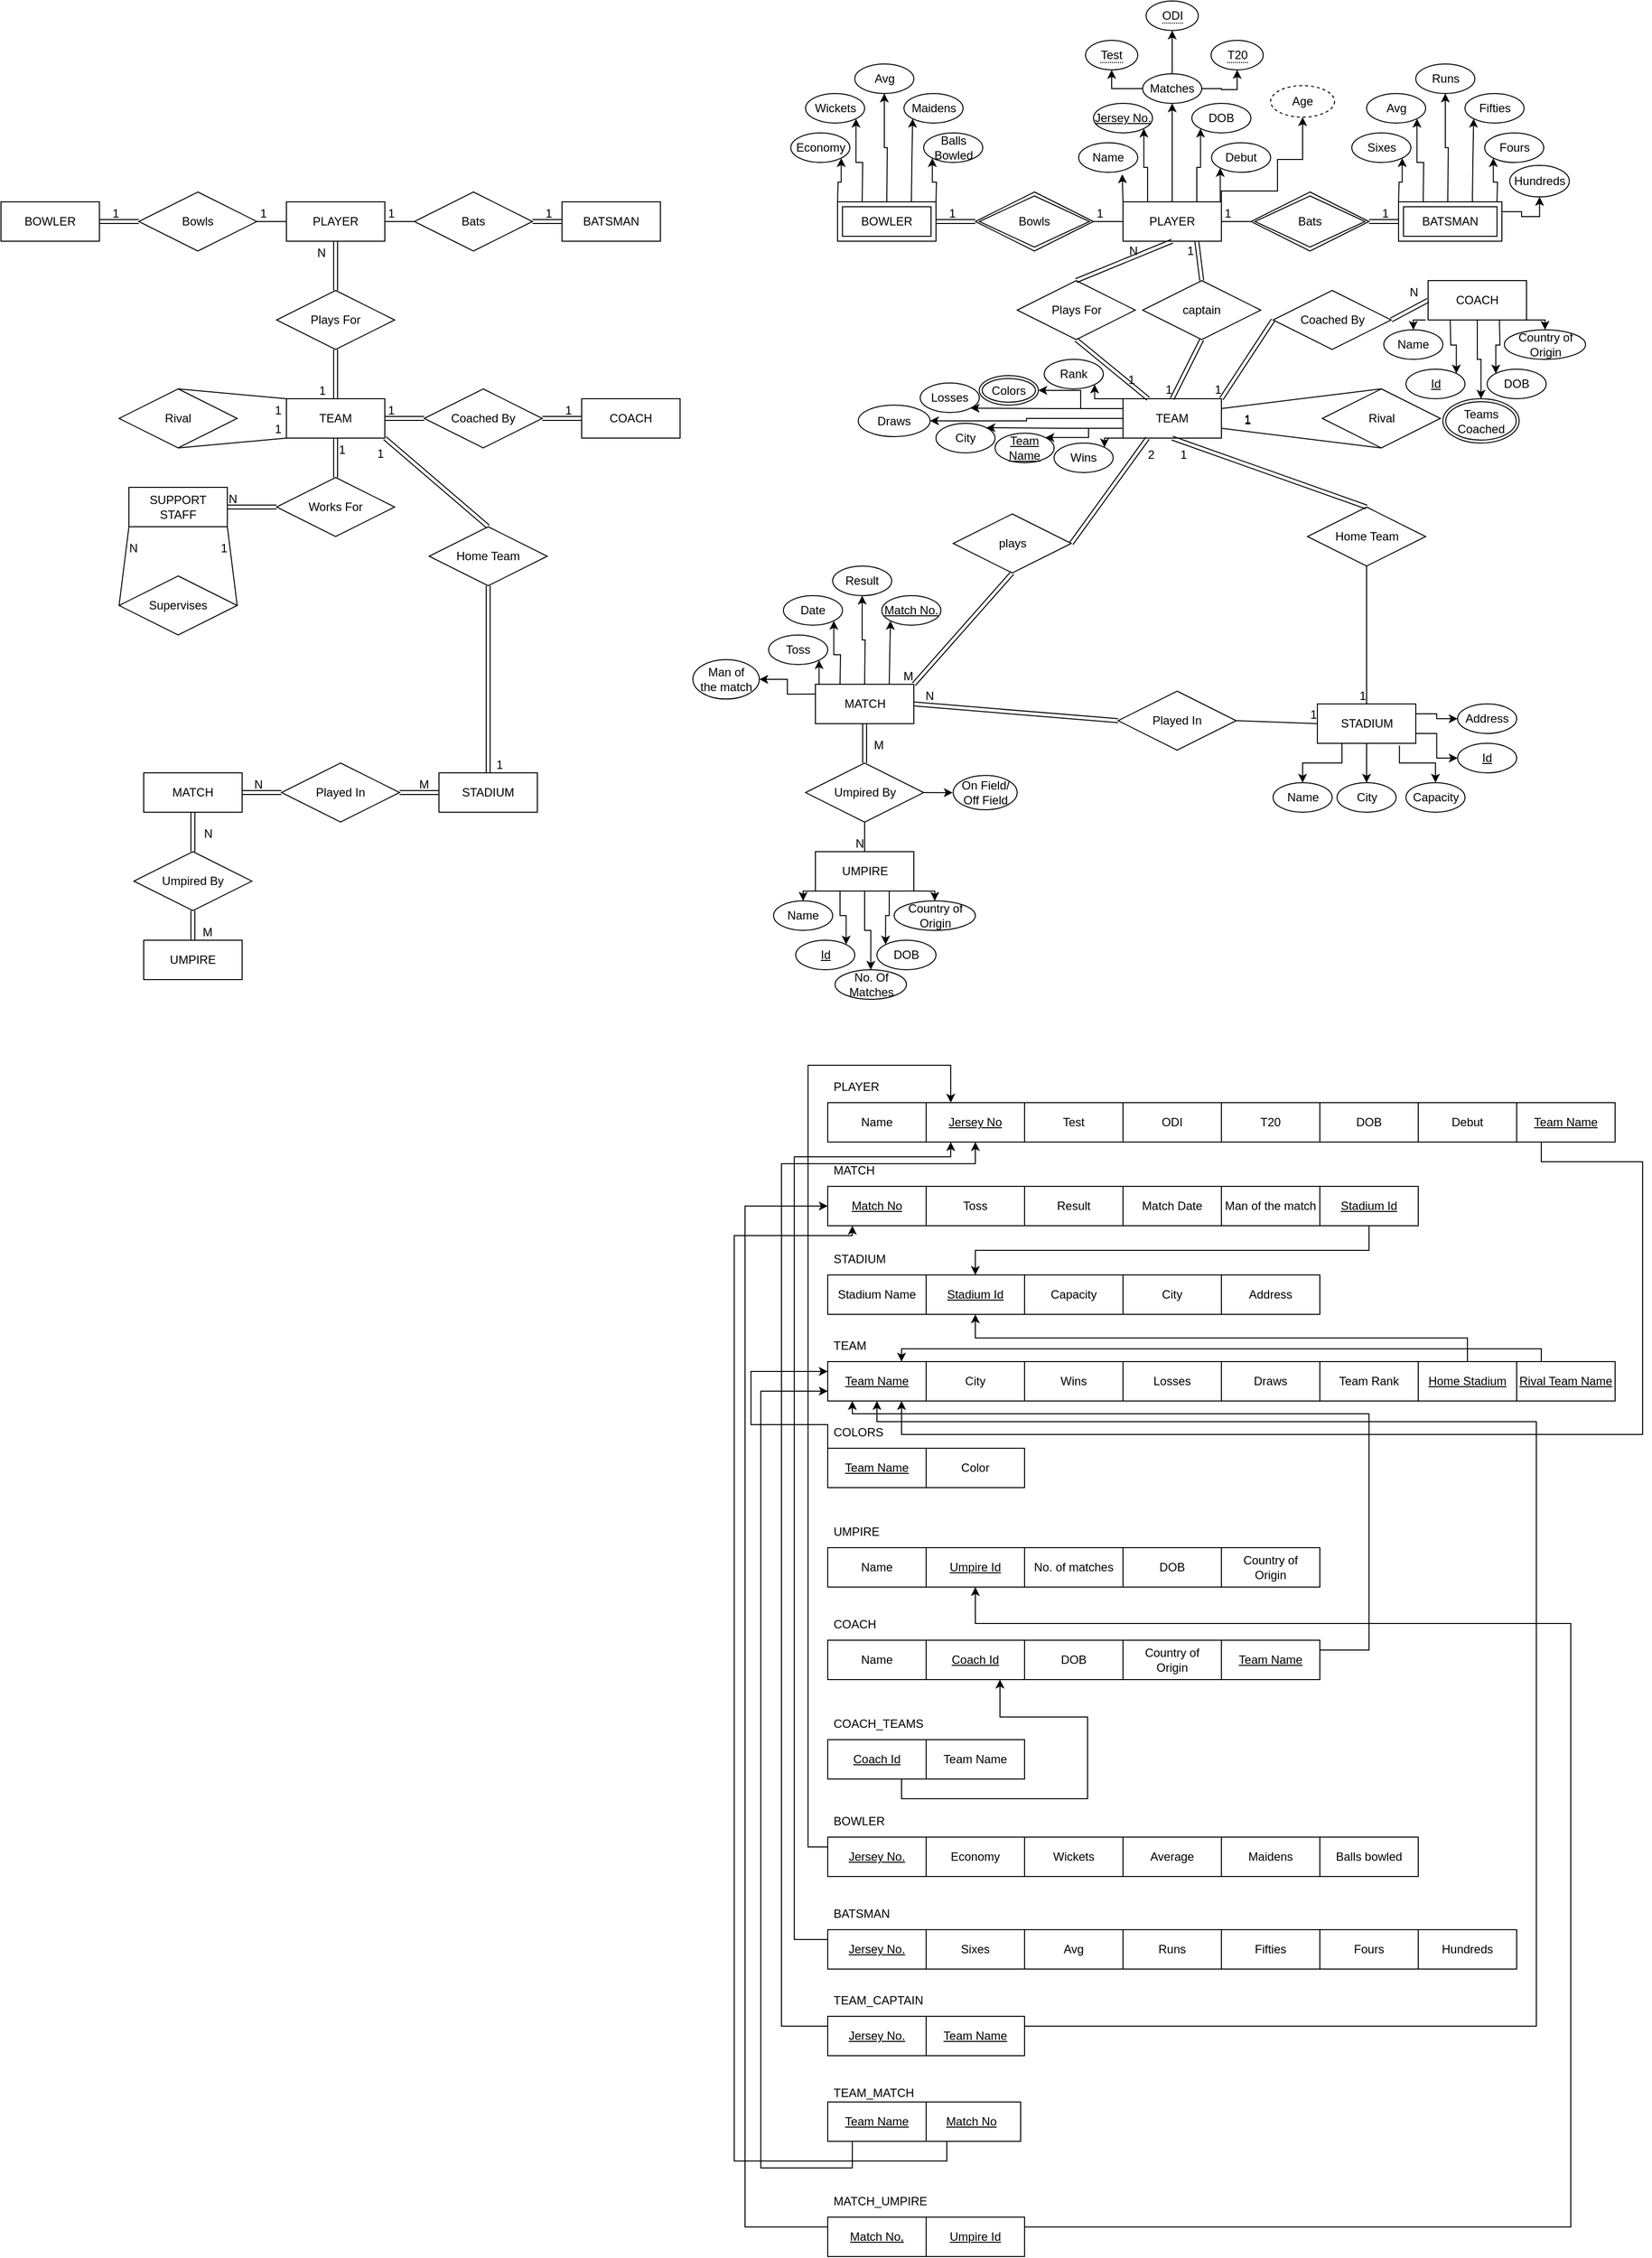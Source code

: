 <mxfile version="20.5.3" type="device"><diagram id="R2lEEEUBdFMjLlhIrx00" name="Page-1"><mxGraphModel dx="2333" dy="794" grid="0" gridSize="10" guides="1" tooltips="1" connect="1" arrows="1" fold="1" page="1" pageScale="1" pageWidth="850" pageHeight="1100" math="0" shadow="0" extFonts="Permanent Marker^https://fonts.googleapis.com/css?family=Permanent+Marker"><root><mxCell id="0"/><mxCell id="1" parent="0"/><mxCell id="c_exlbWXl-4fF0SDqP1K-1" value="PLAYER" style="whiteSpace=wrap;html=1;align=center;" parent="1" vertex="1"><mxGeometry x="-490" y="270" width="100" height="40" as="geometry"/></mxCell><mxCell id="c_exlbWXl-4fF0SDqP1K-2" value="COACH" style="whiteSpace=wrap;html=1;align=center;" parent="1" vertex="1"><mxGeometry x="-190" y="470" width="100" height="40" as="geometry"/></mxCell><mxCell id="c_exlbWXl-4fF0SDqP1K-3" value="TEAM" style="whiteSpace=wrap;html=1;align=center;" parent="1" vertex="1"><mxGeometry x="-490" y="470" width="100" height="40" as="geometry"/></mxCell><mxCell id="c_exlbWXl-4fF0SDqP1K-4" value="BATSMAN" style="whiteSpace=wrap;html=1;align=center;" parent="1" vertex="1"><mxGeometry x="-210" y="270" width="100" height="40" as="geometry"/></mxCell><mxCell id="c_exlbWXl-4fF0SDqP1K-5" value="BOWLER" style="whiteSpace=wrap;html=1;align=center;" parent="1" vertex="1"><mxGeometry x="-780" y="270" width="100" height="40" as="geometry"/></mxCell><mxCell id="c_exlbWXl-4fF0SDqP1K-6" value="MATCH" style="whiteSpace=wrap;html=1;align=center;" parent="1" vertex="1"><mxGeometry x="-635" y="850" width="100" height="40" as="geometry"/></mxCell><mxCell id="c_exlbWXl-4fF0SDqP1K-8" value="STADIUM" style="whiteSpace=wrap;html=1;align=center;" parent="1" vertex="1"><mxGeometry x="-335" y="850" width="100" height="40" as="geometry"/></mxCell><mxCell id="c_exlbWXl-4fF0SDqP1K-9" value="UMPIRE" style="whiteSpace=wrap;html=1;align=center;" parent="1" vertex="1"><mxGeometry x="-635" y="1020" width="100" height="40" as="geometry"/></mxCell><mxCell id="c_exlbWXl-4fF0SDqP1K-10" value="Plays For" style="shape=rhombus;perimeter=rhombusPerimeter;whiteSpace=wrap;html=1;align=center;" parent="1" vertex="1"><mxGeometry x="-500" y="360" width="120" height="60" as="geometry"/></mxCell><mxCell id="c_exlbWXl-4fF0SDqP1K-14" value="" style="shape=link;html=1;rounded=0;exitX=0.5;exitY=0;exitDx=0;exitDy=0;entryX=0.5;entryY=1;entryDx=0;entryDy=0;" parent="1" source="c_exlbWXl-4fF0SDqP1K-10" target="c_exlbWXl-4fF0SDqP1K-1" edge="1"><mxGeometry relative="1" as="geometry"><mxPoint x="-110" y="380" as="sourcePoint"/><mxPoint x="50" y="380" as="targetPoint"/></mxGeometry></mxCell><mxCell id="c_exlbWXl-4fF0SDqP1K-15" value="N" style="resizable=0;html=1;align=right;verticalAlign=bottom;" parent="c_exlbWXl-4fF0SDqP1K-14" connectable="0" vertex="1"><mxGeometry x="1" relative="1" as="geometry"><mxPoint x="-10" y="20" as="offset"/></mxGeometry></mxCell><mxCell id="c_exlbWXl-4fF0SDqP1K-16" value="" style="shape=link;html=1;rounded=0;exitX=0.5;exitY=1;exitDx=0;exitDy=0;" parent="1" source="c_exlbWXl-4fF0SDqP1K-10" target="c_exlbWXl-4fF0SDqP1K-3" edge="1"><mxGeometry relative="1" as="geometry"><mxPoint x="-250" y="360" as="sourcePoint"/><mxPoint x="-90" y="360" as="targetPoint"/></mxGeometry></mxCell><mxCell id="c_exlbWXl-4fF0SDqP1K-17" value="1" style="resizable=0;html=1;align=right;verticalAlign=bottom;" parent="c_exlbWXl-4fF0SDqP1K-16" connectable="0" vertex="1"><mxGeometry x="1" relative="1" as="geometry"><mxPoint x="-10" as="offset"/></mxGeometry></mxCell><mxCell id="c_exlbWXl-4fF0SDqP1K-18" value="Bats" style="shape=rhombus;perimeter=rhombusPerimeter;whiteSpace=wrap;html=1;align=center;" parent="1" vertex="1"><mxGeometry x="-360" y="260" width="120" height="60" as="geometry"/></mxCell><mxCell id="c_exlbWXl-4fF0SDqP1K-19" value="Bowls" style="shape=rhombus;perimeter=rhombusPerimeter;whiteSpace=wrap;html=1;align=center;" parent="1" vertex="1"><mxGeometry x="-640" y="260" width="120" height="60" as="geometry"/></mxCell><mxCell id="c_exlbWXl-4fF0SDqP1K-20" value="" style="shape=link;html=1;rounded=0;entryX=0;entryY=0.5;entryDx=0;entryDy=0;exitX=1;exitY=0.5;exitDx=0;exitDy=0;" parent="1" source="c_exlbWXl-4fF0SDqP1K-18" target="c_exlbWXl-4fF0SDqP1K-4" edge="1"><mxGeometry relative="1" as="geometry"><mxPoint x="-370" y="380" as="sourcePoint"/><mxPoint x="-210" y="380" as="targetPoint"/></mxGeometry></mxCell><mxCell id="c_exlbWXl-4fF0SDqP1K-21" value="1" style="resizable=0;html=1;align=right;verticalAlign=bottom;" parent="c_exlbWXl-4fF0SDqP1K-20" connectable="0" vertex="1"><mxGeometry x="1" relative="1" as="geometry"><mxPoint x="-10" as="offset"/></mxGeometry></mxCell><mxCell id="c_exlbWXl-4fF0SDqP1K-22" value="" style="endArrow=none;html=1;rounded=0;entryX=1;entryY=0.5;entryDx=0;entryDy=0;exitX=0;exitY=0.5;exitDx=0;exitDy=0;" parent="1" source="c_exlbWXl-4fF0SDqP1K-18" target="c_exlbWXl-4fF0SDqP1K-1" edge="1"><mxGeometry relative="1" as="geometry"><mxPoint x="-370" y="380" as="sourcePoint"/><mxPoint x="-210" y="380" as="targetPoint"/></mxGeometry></mxCell><mxCell id="c_exlbWXl-4fF0SDqP1K-23" value="1" style="resizable=0;html=1;align=right;verticalAlign=bottom;" parent="c_exlbWXl-4fF0SDqP1K-22" connectable="0" vertex="1"><mxGeometry x="1" relative="1" as="geometry"><mxPoint x="10" as="offset"/></mxGeometry></mxCell><mxCell id="c_exlbWXl-4fF0SDqP1K-24" value="" style="endArrow=none;html=1;rounded=0;entryX=1;entryY=0.5;entryDx=0;entryDy=0;exitX=0;exitY=0.5;exitDx=0;exitDy=0;" parent="1" source="c_exlbWXl-4fF0SDqP1K-1" target="c_exlbWXl-4fF0SDqP1K-19" edge="1"><mxGeometry relative="1" as="geometry"><mxPoint x="-310" y="300" as="sourcePoint"/><mxPoint x="-380" y="300" as="targetPoint"/></mxGeometry></mxCell><mxCell id="c_exlbWXl-4fF0SDqP1K-25" value="1" style="resizable=0;html=1;align=right;verticalAlign=bottom;" parent="c_exlbWXl-4fF0SDqP1K-24" connectable="0" vertex="1"><mxGeometry x="1" relative="1" as="geometry"><mxPoint x="10" as="offset"/></mxGeometry></mxCell><mxCell id="c_exlbWXl-4fF0SDqP1K-26" value="" style="shape=link;html=1;rounded=0;entryX=1;entryY=0.5;entryDx=0;entryDy=0;exitX=0;exitY=0.5;exitDx=0;exitDy=0;" parent="1" source="c_exlbWXl-4fF0SDqP1K-19" target="c_exlbWXl-4fF0SDqP1K-5" edge="1"><mxGeometry relative="1" as="geometry"><mxPoint x="-670" y="290" as="sourcePoint"/><mxPoint x="-140" y="300" as="targetPoint"/></mxGeometry></mxCell><mxCell id="c_exlbWXl-4fF0SDqP1K-27" value="1" style="resizable=0;html=1;align=right;verticalAlign=bottom;" parent="c_exlbWXl-4fF0SDqP1K-26" connectable="0" vertex="1"><mxGeometry x="1" relative="1" as="geometry"><mxPoint x="20" as="offset"/></mxGeometry></mxCell><mxCell id="c_exlbWXl-4fF0SDqP1K-28" style="edgeStyle=orthogonalEdgeStyle;rounded=0;orthogonalLoop=1;jettySize=auto;html=1;exitX=0.5;exitY=1;exitDx=0;exitDy=0;" parent="1" source="c_exlbWXl-4fF0SDqP1K-5" target="c_exlbWXl-4fF0SDqP1K-5" edge="1"><mxGeometry relative="1" as="geometry"/></mxCell><mxCell id="c_exlbWXl-4fF0SDqP1K-29" value="Coached By" style="shape=rhombus;perimeter=rhombusPerimeter;whiteSpace=wrap;html=1;align=center;" parent="1" vertex="1"><mxGeometry x="-350" y="460" width="120" height="60" as="geometry"/></mxCell><mxCell id="c_exlbWXl-4fF0SDqP1K-32" value="" style="shape=link;html=1;rounded=0;exitX=1;exitY=0.5;exitDx=0;exitDy=0;entryX=0;entryY=0.5;entryDx=0;entryDy=0;" parent="1" source="c_exlbWXl-4fF0SDqP1K-29" target="c_exlbWXl-4fF0SDqP1K-2" edge="1"><mxGeometry relative="1" as="geometry"><mxPoint x="-190" y="430" as="sourcePoint"/><mxPoint x="-30" y="430" as="targetPoint"/></mxGeometry></mxCell><mxCell id="c_exlbWXl-4fF0SDqP1K-33" value="1" style="resizable=0;html=1;align=right;verticalAlign=bottom;" parent="c_exlbWXl-4fF0SDqP1K-32" connectable="0" vertex="1"><mxGeometry x="1" relative="1" as="geometry"><mxPoint x="-10" as="offset"/></mxGeometry></mxCell><mxCell id="c_exlbWXl-4fF0SDqP1K-34" value="" style="shape=link;html=1;rounded=0;entryX=1;entryY=0.5;entryDx=0;entryDy=0;exitX=0;exitY=0.5;exitDx=0;exitDy=0;" parent="1" source="c_exlbWXl-4fF0SDqP1K-29" target="c_exlbWXl-4fF0SDqP1K-3" edge="1"><mxGeometry relative="1" as="geometry"><mxPoint x="-425" y="560" as="sourcePoint"/><mxPoint x="-265" y="560" as="targetPoint"/></mxGeometry></mxCell><mxCell id="c_exlbWXl-4fF0SDqP1K-35" value="1" style="resizable=0;html=1;align=right;verticalAlign=bottom;" parent="c_exlbWXl-4fF0SDqP1K-34" connectable="0" vertex="1"><mxGeometry x="1" relative="1" as="geometry"><mxPoint x="10" as="offset"/></mxGeometry></mxCell><mxCell id="c_exlbWXl-4fF0SDqP1K-37" value="Played In" style="shape=rhombus;perimeter=rhombusPerimeter;whiteSpace=wrap;html=1;align=center;" parent="1" vertex="1"><mxGeometry x="-495" y="840" width="120" height="60" as="geometry"/></mxCell><mxCell id="c_exlbWXl-4fF0SDqP1K-38" value="" style="shape=link;html=1;rounded=0;entryX=1;entryY=0.5;entryDx=0;entryDy=0;exitX=0;exitY=0.5;exitDx=0;exitDy=0;" parent="1" source="c_exlbWXl-4fF0SDqP1K-37" target="c_exlbWXl-4fF0SDqP1K-6" edge="1"><mxGeometry relative="1" as="geometry"><mxPoint x="-505" y="750" as="sourcePoint"/><mxPoint x="-345" y="750" as="targetPoint"/></mxGeometry></mxCell><mxCell id="c_exlbWXl-4fF0SDqP1K-39" value="N" style="resizable=0;html=1;align=right;verticalAlign=bottom;" parent="c_exlbWXl-4fF0SDqP1K-38" connectable="0" vertex="1"><mxGeometry x="1" relative="1" as="geometry"><mxPoint x="21" as="offset"/></mxGeometry></mxCell><mxCell id="c_exlbWXl-4fF0SDqP1K-40" value="" style="shape=link;html=1;rounded=0;entryX=0;entryY=0.5;entryDx=0;entryDy=0;exitX=1;exitY=0.5;exitDx=0;exitDy=0;" parent="1" source="c_exlbWXl-4fF0SDqP1K-37" target="c_exlbWXl-4fF0SDqP1K-8" edge="1"><mxGeometry relative="1" as="geometry"><mxPoint x="-335" y="890" as="sourcePoint"/><mxPoint x="-345" y="750" as="targetPoint"/></mxGeometry></mxCell><mxCell id="c_exlbWXl-4fF0SDqP1K-41" value="M" style="resizable=0;html=1;align=right;verticalAlign=bottom;" parent="c_exlbWXl-4fF0SDqP1K-40" connectable="0" vertex="1"><mxGeometry x="1" relative="1" as="geometry"><mxPoint x="-10" as="offset"/></mxGeometry></mxCell><mxCell id="c_exlbWXl-4fF0SDqP1K-42" value="Umpired By" style="shape=rhombus;perimeter=rhombusPerimeter;whiteSpace=wrap;html=1;align=center;" parent="1" vertex="1"><mxGeometry x="-645" y="930" width="120" height="60" as="geometry"/></mxCell><mxCell id="c_exlbWXl-4fF0SDqP1K-43" value="" style="shape=link;html=1;rounded=0;exitX=0.5;exitY=0;exitDx=0;exitDy=0;" parent="1" source="c_exlbWXl-4fF0SDqP1K-42" target="c_exlbWXl-4fF0SDqP1K-6" edge="1"><mxGeometry relative="1" as="geometry"><mxPoint x="-445" y="740" as="sourcePoint"/><mxPoint x="-285" y="740" as="targetPoint"/></mxGeometry></mxCell><mxCell id="c_exlbWXl-4fF0SDqP1K-44" value="N" style="resizable=0;html=1;align=right;verticalAlign=bottom;" parent="c_exlbWXl-4fF0SDqP1K-43" connectable="0" vertex="1"><mxGeometry x="1" relative="1" as="geometry"><mxPoint x="20" y="30" as="offset"/></mxGeometry></mxCell><mxCell id="c_exlbWXl-4fF0SDqP1K-47" value="" style="shape=link;html=1;rounded=0;entryX=0.5;entryY=0;entryDx=0;entryDy=0;exitX=0.5;exitY=1;exitDx=0;exitDy=0;" parent="1" source="c_exlbWXl-4fF0SDqP1K-42" target="c_exlbWXl-4fF0SDqP1K-9" edge="1"><mxGeometry relative="1" as="geometry"><mxPoint x="-445" y="740" as="sourcePoint"/><mxPoint x="-285" y="740" as="targetPoint"/></mxGeometry></mxCell><mxCell id="c_exlbWXl-4fF0SDqP1K-48" value="M" style="resizable=0;html=1;align=right;verticalAlign=bottom;" parent="c_exlbWXl-4fF0SDqP1K-47" connectable="0" vertex="1"><mxGeometry x="1" relative="1" as="geometry"><mxPoint x="20" as="offset"/></mxGeometry></mxCell><mxCell id="c_exlbWXl-4fF0SDqP1K-49" value="SUPPORT &lt;br&gt;STAFF" style="whiteSpace=wrap;html=1;align=center;" parent="1" vertex="1"><mxGeometry x="-650" y="560" width="100" height="40" as="geometry"/></mxCell><mxCell id="c_exlbWXl-4fF0SDqP1K-50" value="Works For" style="shape=rhombus;perimeter=rhombusPerimeter;whiteSpace=wrap;html=1;align=center;" parent="1" vertex="1"><mxGeometry x="-500" y="550" width="120" height="60" as="geometry"/></mxCell><mxCell id="c_exlbWXl-4fF0SDqP1K-51" value="" style="shape=link;html=1;rounded=0;exitX=0;exitY=0.5;exitDx=0;exitDy=0;entryX=1;entryY=0.5;entryDx=0;entryDy=0;" parent="1" source="c_exlbWXl-4fF0SDqP1K-50" target="c_exlbWXl-4fF0SDqP1K-49" edge="1"><mxGeometry relative="1" as="geometry"><mxPoint x="-550" y="560" as="sourcePoint"/><mxPoint x="-390" y="560" as="targetPoint"/></mxGeometry></mxCell><mxCell id="c_exlbWXl-4fF0SDqP1K-52" value="N" style="resizable=0;html=1;align=right;verticalAlign=bottom;" parent="c_exlbWXl-4fF0SDqP1K-51" connectable="0" vertex="1"><mxGeometry x="1" relative="1" as="geometry"><mxPoint x="10" as="offset"/></mxGeometry></mxCell><mxCell id="c_exlbWXl-4fF0SDqP1K-53" value="" style="shape=link;html=1;rounded=0;entryX=0.5;entryY=1;entryDx=0;entryDy=0;exitX=0.5;exitY=0;exitDx=0;exitDy=0;" parent="1" source="c_exlbWXl-4fF0SDqP1K-50" target="c_exlbWXl-4fF0SDqP1K-3" edge="1"><mxGeometry relative="1" as="geometry"><mxPoint x="-410" y="540" as="sourcePoint"/><mxPoint x="-390" y="560" as="targetPoint"/></mxGeometry></mxCell><mxCell id="c_exlbWXl-4fF0SDqP1K-54" value="1" style="resizable=0;html=1;align=right;verticalAlign=bottom;" parent="c_exlbWXl-4fF0SDqP1K-53" connectable="0" vertex="1"><mxGeometry x="1" relative="1" as="geometry"><mxPoint x="10" y="20" as="offset"/></mxGeometry></mxCell><mxCell id="c_exlbWXl-4fF0SDqP1K-55" value="Supervises" style="shape=rhombus;perimeter=rhombusPerimeter;whiteSpace=wrap;html=1;align=center;" parent="1" vertex="1"><mxGeometry x="-660" y="650" width="120" height="60" as="geometry"/></mxCell><mxCell id="c_exlbWXl-4fF0SDqP1K-56" value="" style="endArrow=none;html=1;rounded=0;entryX=0;entryY=1;entryDx=0;entryDy=0;exitX=0;exitY=0.5;exitDx=0;exitDy=0;" parent="1" source="c_exlbWXl-4fF0SDqP1K-55" target="c_exlbWXl-4fF0SDqP1K-49" edge="1"><mxGeometry relative="1" as="geometry"><mxPoint x="-490" y="640" as="sourcePoint"/><mxPoint x="-330" y="640" as="targetPoint"/></mxGeometry></mxCell><mxCell id="c_exlbWXl-4fF0SDqP1K-57" value="N" style="resizable=0;html=1;align=right;verticalAlign=bottom;" parent="c_exlbWXl-4fF0SDqP1K-56" connectable="0" vertex="1"><mxGeometry x="1" relative="1" as="geometry"><mxPoint x="10" y="30" as="offset"/></mxGeometry></mxCell><mxCell id="c_exlbWXl-4fF0SDqP1K-58" value="" style="endArrow=none;html=1;rounded=0;entryX=1;entryY=1;entryDx=0;entryDy=0;exitX=1;exitY=0.5;exitDx=0;exitDy=0;" parent="1" source="c_exlbWXl-4fF0SDqP1K-55" target="c_exlbWXl-4fF0SDqP1K-49" edge="1"><mxGeometry relative="1" as="geometry"><mxPoint x="-490" y="640" as="sourcePoint"/><mxPoint x="-330" y="640" as="targetPoint"/></mxGeometry></mxCell><mxCell id="c_exlbWXl-4fF0SDqP1K-59" value="1" style="resizable=0;html=1;align=right;verticalAlign=bottom;" parent="c_exlbWXl-4fF0SDqP1K-58" connectable="0" vertex="1"><mxGeometry x="1" relative="1" as="geometry"><mxPoint y="30" as="offset"/></mxGeometry></mxCell><mxCell id="c_exlbWXl-4fF0SDqP1K-60" value="Rival" style="shape=rhombus;perimeter=rhombusPerimeter;whiteSpace=wrap;html=1;align=center;" parent="1" vertex="1"><mxGeometry x="-660" y="460" width="120" height="60" as="geometry"/></mxCell><mxCell id="c_exlbWXl-4fF0SDqP1K-61" value="" style="endArrow=none;html=1;rounded=0;exitX=0.5;exitY=0;exitDx=0;exitDy=0;entryX=0;entryY=0;entryDx=0;entryDy=0;" parent="1" source="c_exlbWXl-4fF0SDqP1K-60" target="c_exlbWXl-4fF0SDqP1K-3" edge="1"><mxGeometry relative="1" as="geometry"><mxPoint x="-440" y="540" as="sourcePoint"/><mxPoint x="-280" y="540" as="targetPoint"/></mxGeometry></mxCell><mxCell id="c_exlbWXl-4fF0SDqP1K-62" value="1" style="resizable=0;html=1;align=right;verticalAlign=bottom;" parent="c_exlbWXl-4fF0SDqP1K-61" connectable="0" vertex="1"><mxGeometry x="1" relative="1" as="geometry"><mxPoint x="-5" y="20" as="offset"/></mxGeometry></mxCell><mxCell id="c_exlbWXl-4fF0SDqP1K-65" value="" style="endArrow=none;html=1;rounded=0;exitX=0.5;exitY=1;exitDx=0;exitDy=0;entryX=0;entryY=1;entryDx=0;entryDy=0;" parent="1" source="c_exlbWXl-4fF0SDqP1K-60" target="c_exlbWXl-4fF0SDqP1K-3" edge="1"><mxGeometry relative="1" as="geometry"><mxPoint x="-440" y="540" as="sourcePoint"/><mxPoint x="-280" y="540" as="targetPoint"/></mxGeometry></mxCell><mxCell id="c_exlbWXl-4fF0SDqP1K-66" value="1" style="resizable=0;html=1;align=right;verticalAlign=bottom;" parent="c_exlbWXl-4fF0SDqP1K-65" connectable="0" vertex="1"><mxGeometry x="1" relative="1" as="geometry"><mxPoint x="-5" as="offset"/></mxGeometry></mxCell><mxCell id="c_exlbWXl-4fF0SDqP1K-127" style="edgeStyle=orthogonalEdgeStyle;rounded=0;orthogonalLoop=1;jettySize=auto;html=1;exitX=0.5;exitY=0;exitDx=0;exitDy=0;entryX=0.5;entryY=1;entryDx=0;entryDy=0;" parent="1" source="c_exlbWXl-4fF0SDqP1K-67" target="c_exlbWXl-4fF0SDqP1K-126" edge="1"><mxGeometry relative="1" as="geometry"/></mxCell><mxCell id="c_exlbWXl-4fF0SDqP1K-130" style="edgeStyle=orthogonalEdgeStyle;rounded=0;orthogonalLoop=1;jettySize=auto;html=1;exitX=0.75;exitY=0;exitDx=0;exitDy=0;entryX=0;entryY=1;entryDx=0;entryDy=0;" parent="1" source="c_exlbWXl-4fF0SDqP1K-67" target="c_exlbWXl-4fF0SDqP1K-124" edge="1"><mxGeometry relative="1" as="geometry"/></mxCell><mxCell id="c_exlbWXl-4fF0SDqP1K-131" style="edgeStyle=orthogonalEdgeStyle;rounded=0;orthogonalLoop=1;jettySize=auto;html=1;exitX=0.25;exitY=0;exitDx=0;exitDy=0;entryX=1;entryY=1;entryDx=0;entryDy=0;" parent="1" source="c_exlbWXl-4fF0SDqP1K-67" target="c_exlbWXl-4fF0SDqP1K-123" edge="1"><mxGeometry relative="1" as="geometry"/></mxCell><mxCell id="c_exlbWXl-4fF0SDqP1K-132" style="edgeStyle=orthogonalEdgeStyle;rounded=0;orthogonalLoop=1;jettySize=auto;html=1;exitX=1;exitY=0;exitDx=0;exitDy=0;entryX=0;entryY=1;entryDx=0;entryDy=0;" parent="1" source="c_exlbWXl-4fF0SDqP1K-67" target="c_exlbWXl-4fF0SDqP1K-125" edge="1"><mxGeometry relative="1" as="geometry"/></mxCell><mxCell id="c_exlbWXl-4fF0SDqP1K-133" style="edgeStyle=orthogonalEdgeStyle;rounded=0;orthogonalLoop=1;jettySize=auto;html=1;exitX=0;exitY=0;exitDx=0;exitDy=0;entryX=0.737;entryY=1.067;entryDx=0;entryDy=0;entryPerimeter=0;" parent="1" source="c_exlbWXl-4fF0SDqP1K-67" target="c_exlbWXl-4fF0SDqP1K-122" edge="1"><mxGeometry relative="1" as="geometry"/></mxCell><mxCell id="1RnrhcuJtbdiNmox9-Px-2" style="edgeStyle=orthogonalEdgeStyle;rounded=0;orthogonalLoop=1;jettySize=auto;html=1;exitX=1;exitY=0;exitDx=0;exitDy=0;entryX=0.5;entryY=1;entryDx=0;entryDy=0;" parent="1" source="c_exlbWXl-4fF0SDqP1K-67" target="1RnrhcuJtbdiNmox9-Px-1" edge="1"><mxGeometry relative="1" as="geometry"><Array as="points"><mxPoint x="460" y="259"/><mxPoint x="517" y="259"/><mxPoint x="517" y="227"/><mxPoint x="543" y="227"/></Array></mxGeometry></mxCell><mxCell id="c_exlbWXl-4fF0SDqP1K-67" value="PLAYER" style="whiteSpace=wrap;html=1;align=center;" parent="1" vertex="1"><mxGeometry x="360" y="270" width="100" height="40" as="geometry"/></mxCell><mxCell id="c_exlbWXl-4fF0SDqP1K-246" style="edgeStyle=orthogonalEdgeStyle;rounded=0;orthogonalLoop=1;jettySize=auto;html=1;exitX=0.5;exitY=1;exitDx=0;exitDy=0;" parent="1" source="c_exlbWXl-4fF0SDqP1K-68" target="c_exlbWXl-4fF0SDqP1K-245" edge="1"><mxGeometry relative="1" as="geometry"/></mxCell><mxCell id="c_exlbWXl-4fF0SDqP1K-68" value="COACH" style="whiteSpace=wrap;html=1;align=center;" parent="1" vertex="1"><mxGeometry x="670" y="350" width="100" height="40" as="geometry"/></mxCell><mxCell id="c_exlbWXl-4fF0SDqP1K-164" style="edgeStyle=orthogonalEdgeStyle;rounded=0;orthogonalLoop=1;jettySize=auto;html=1;exitX=0;exitY=1;exitDx=0;exitDy=0;entryX=1;entryY=0;entryDx=0;entryDy=0;" parent="1" source="c_exlbWXl-4fF0SDqP1K-69" target="c_exlbWXl-4fF0SDqP1K-159" edge="1"><mxGeometry relative="1" as="geometry"/></mxCell><mxCell id="c_exlbWXl-4fF0SDqP1K-165" style="edgeStyle=orthogonalEdgeStyle;rounded=0;orthogonalLoop=1;jettySize=auto;html=1;exitX=0;exitY=0.75;exitDx=0;exitDy=0;entryX=1;entryY=0;entryDx=0;entryDy=0;" parent="1" source="c_exlbWXl-4fF0SDqP1K-69" target="c_exlbWXl-4fF0SDqP1K-158" edge="1"><mxGeometry relative="1" as="geometry"/></mxCell><mxCell id="c_exlbWXl-4fF0SDqP1K-167" style="edgeStyle=orthogonalEdgeStyle;rounded=0;orthogonalLoop=1;jettySize=auto;html=1;exitX=0;exitY=0.25;exitDx=0;exitDy=0;entryX=1;entryY=1;entryDx=0;entryDy=0;" parent="1" source="c_exlbWXl-4fF0SDqP1K-69" target="c_exlbWXl-4fF0SDqP1K-160" edge="1"><mxGeometry relative="1" as="geometry"/></mxCell><mxCell id="c_exlbWXl-4fF0SDqP1K-168" style="edgeStyle=orthogonalEdgeStyle;rounded=0;orthogonalLoop=1;jettySize=auto;html=1;exitX=0;exitY=0.75;exitDx=0;exitDy=0;entryX=1;entryY=0;entryDx=0;entryDy=0;" parent="1" source="c_exlbWXl-4fF0SDqP1K-69" target="c_exlbWXl-4fF0SDqP1K-162" edge="1"><mxGeometry relative="1" as="geometry"/></mxCell><mxCell id="RdD4xm_A2DU8jroGaw7M-8" style="edgeStyle=orthogonalEdgeStyle;rounded=0;orthogonalLoop=1;jettySize=auto;html=1;exitX=0;exitY=0.5;exitDx=0;exitDy=0;entryX=1;entryY=0.5;entryDx=0;entryDy=0;" parent="1" source="c_exlbWXl-4fF0SDqP1K-69" target="RdD4xm_A2DU8jroGaw7M-7" edge="1"><mxGeometry relative="1" as="geometry"/></mxCell><mxCell id="RdD4xm_A2DU8jroGaw7M-104" style="edgeStyle=orthogonalEdgeStyle;rounded=0;orthogonalLoop=1;jettySize=auto;html=1;exitX=0;exitY=0.25;exitDx=0;exitDy=0;entryX=1;entryY=0.5;entryDx=0;entryDy=0;" parent="1" source="c_exlbWXl-4fF0SDqP1K-69" target="c_exlbWXl-4fF0SDqP1K-157" edge="1"><mxGeometry relative="1" as="geometry"/></mxCell><mxCell id="RdD4xm_A2DU8jroGaw7M-106" style="edgeStyle=orthogonalEdgeStyle;rounded=0;orthogonalLoop=1;jettySize=auto;html=1;exitX=0;exitY=0;exitDx=0;exitDy=0;entryX=1;entryY=1;entryDx=0;entryDy=0;" parent="1" source="c_exlbWXl-4fF0SDqP1K-69" target="RdD4xm_A2DU8jroGaw7M-105" edge="1"><mxGeometry relative="1" as="geometry"/></mxCell><mxCell id="c_exlbWXl-4fF0SDqP1K-69" value="TEAM" style="whiteSpace=wrap;html=1;align=center;" parent="1" vertex="1"><mxGeometry x="360" y="470" width="100" height="40" as="geometry"/></mxCell><mxCell id="c_exlbWXl-4fF0SDqP1K-140" style="edgeStyle=orthogonalEdgeStyle;rounded=0;orthogonalLoop=1;jettySize=auto;html=1;exitX=0.5;exitY=0;exitDx=0;exitDy=0;entryX=0.5;entryY=1;entryDx=0;entryDy=0;" parent="1" target="c_exlbWXl-4fF0SDqP1K-138" edge="1"><mxGeometry relative="1" as="geometry"><mxPoint x="97.5" y="760" as="sourcePoint"/></mxGeometry></mxCell><mxCell id="c_exlbWXl-4fF0SDqP1K-141" style="edgeStyle=orthogonalEdgeStyle;rounded=0;orthogonalLoop=1;jettySize=auto;html=1;exitX=0.75;exitY=0;exitDx=0;exitDy=0;entryX=0;entryY=1;entryDx=0;entryDy=0;" parent="1" target="c_exlbWXl-4fF0SDqP1K-136" edge="1"><mxGeometry relative="1" as="geometry"><mxPoint x="122.5" y="760" as="sourcePoint"/></mxGeometry></mxCell><mxCell id="c_exlbWXl-4fF0SDqP1K-142" style="edgeStyle=orthogonalEdgeStyle;rounded=0;orthogonalLoop=1;jettySize=auto;html=1;exitX=0.25;exitY=0;exitDx=0;exitDy=0;entryX=1;entryY=1;entryDx=0;entryDy=0;" parent="1" target="c_exlbWXl-4fF0SDqP1K-135" edge="1"><mxGeometry relative="1" as="geometry"><mxPoint x="72.5" y="760" as="sourcePoint"/></mxGeometry></mxCell><mxCell id="c_exlbWXl-4fF0SDqP1K-143" style="edgeStyle=orthogonalEdgeStyle;rounded=0;orthogonalLoop=1;jettySize=auto;html=1;exitX=0;exitY=0;exitDx=0;exitDy=0;entryX=1;entryY=1;entryDx=0;entryDy=0;" parent="1" target="c_exlbWXl-4fF0SDqP1K-134" edge="1"><mxGeometry relative="1" as="geometry"><mxPoint x="47.5" y="760" as="sourcePoint"/></mxGeometry></mxCell><mxCell id="c_exlbWXl-4fF0SDqP1K-144" style="edgeStyle=orthogonalEdgeStyle;rounded=0;orthogonalLoop=1;jettySize=auto;html=1;exitX=0;exitY=0.25;exitDx=0;exitDy=0;entryX=1;entryY=0.5;entryDx=0;entryDy=0;" parent="1" source="c_exlbWXl-4fF0SDqP1K-72" target="c_exlbWXl-4fF0SDqP1K-137" edge="1"><mxGeometry relative="1" as="geometry"><mxPoint x="147.5" y="760" as="sourcePoint"/></mxGeometry></mxCell><mxCell id="c_exlbWXl-4fF0SDqP1K-151" style="edgeStyle=orthogonalEdgeStyle;rounded=0;orthogonalLoop=1;jettySize=auto;html=1;exitX=0.5;exitY=0;exitDx=0;exitDy=0;entryX=0.5;entryY=1;entryDx=0;entryDy=0;" parent="1" target="c_exlbWXl-4fF0SDqP1K-149" edge="1"><mxGeometry relative="1" as="geometry"><mxPoint x="120" y="270" as="sourcePoint"/></mxGeometry></mxCell><mxCell id="c_exlbWXl-4fF0SDqP1K-152" style="edgeStyle=orthogonalEdgeStyle;rounded=0;orthogonalLoop=1;jettySize=auto;html=1;exitX=0.75;exitY=0;exitDx=0;exitDy=0;entryX=0;entryY=1;entryDx=0;entryDy=0;" parent="1" target="c_exlbWXl-4fF0SDqP1K-147" edge="1"><mxGeometry relative="1" as="geometry"><mxPoint x="145" y="270" as="sourcePoint"/></mxGeometry></mxCell><mxCell id="c_exlbWXl-4fF0SDqP1K-153" style="edgeStyle=orthogonalEdgeStyle;rounded=0;orthogonalLoop=1;jettySize=auto;html=1;exitX=0.25;exitY=0;exitDx=0;exitDy=0;entryX=1;entryY=1;entryDx=0;entryDy=0;" parent="1" target="c_exlbWXl-4fF0SDqP1K-146" edge="1"><mxGeometry relative="1" as="geometry"><mxPoint x="95" y="270" as="sourcePoint"/></mxGeometry></mxCell><mxCell id="c_exlbWXl-4fF0SDqP1K-154" style="edgeStyle=orthogonalEdgeStyle;rounded=0;orthogonalLoop=1;jettySize=auto;html=1;exitX=0;exitY=0;exitDx=0;exitDy=0;entryX=1;entryY=1;entryDx=0;entryDy=0;" parent="1" target="c_exlbWXl-4fF0SDqP1K-145" edge="1"><mxGeometry relative="1" as="geometry"><mxPoint x="70" y="270" as="sourcePoint"/></mxGeometry></mxCell><mxCell id="c_exlbWXl-4fF0SDqP1K-155" style="edgeStyle=orthogonalEdgeStyle;rounded=0;orthogonalLoop=1;jettySize=auto;html=1;exitX=1;exitY=0;exitDx=0;exitDy=0;entryX=0;entryY=1;entryDx=0;entryDy=0;" parent="1" target="c_exlbWXl-4fF0SDqP1K-148" edge="1"><mxGeometry relative="1" as="geometry"><mxPoint x="170" y="270" as="sourcePoint"/></mxGeometry></mxCell><mxCell id="c_exlbWXl-4fF0SDqP1K-72" value="MATCH" style="whiteSpace=wrap;html=1;align=center;" parent="1" vertex="1"><mxGeometry x="47.5" y="760.05" width="100" height="40" as="geometry"/></mxCell><mxCell id="c_exlbWXl-4fF0SDqP1K-200" style="edgeStyle=orthogonalEdgeStyle;rounded=0;orthogonalLoop=1;jettySize=auto;html=1;exitX=1;exitY=0.25;exitDx=0;exitDy=0;entryX=0;entryY=0.5;entryDx=0;entryDy=0;" parent="1" source="c_exlbWXl-4fF0SDqP1K-73" target="c_exlbWXl-4fF0SDqP1K-198" edge="1"><mxGeometry relative="1" as="geometry"/></mxCell><mxCell id="c_exlbWXl-4fF0SDqP1K-201" style="edgeStyle=orthogonalEdgeStyle;rounded=0;orthogonalLoop=1;jettySize=auto;html=1;exitX=1;exitY=0.75;exitDx=0;exitDy=0;" parent="1" source="c_exlbWXl-4fF0SDqP1K-73" target="c_exlbWXl-4fF0SDqP1K-199" edge="1"><mxGeometry relative="1" as="geometry"/></mxCell><mxCell id="c_exlbWXl-4fF0SDqP1K-73" value="STADIUM" style="whiteSpace=wrap;html=1;align=center;" parent="1" vertex="1"><mxGeometry x="557.5" y="780" width="100" height="40" as="geometry"/></mxCell><mxCell id="c_exlbWXl-4fF0SDqP1K-207" style="edgeStyle=orthogonalEdgeStyle;rounded=0;orthogonalLoop=1;jettySize=auto;html=1;exitX=0.5;exitY=1;exitDx=0;exitDy=0;entryX=0.5;entryY=0;entryDx=0;entryDy=0;" parent="1" source="c_exlbWXl-4fF0SDqP1K-74" target="c_exlbWXl-4fF0SDqP1K-206" edge="1"><mxGeometry relative="1" as="geometry"/></mxCell><mxCell id="c_exlbWXl-4fF0SDqP1K-208" style="edgeStyle=orthogonalEdgeStyle;rounded=0;orthogonalLoop=1;jettySize=auto;html=1;exitX=0.75;exitY=1;exitDx=0;exitDy=0;entryX=0;entryY=0;entryDx=0;entryDy=0;" parent="1" source="c_exlbWXl-4fF0SDqP1K-74" target="c_exlbWXl-4fF0SDqP1K-205" edge="1"><mxGeometry relative="1" as="geometry"/></mxCell><mxCell id="c_exlbWXl-4fF0SDqP1K-209" style="edgeStyle=orthogonalEdgeStyle;rounded=0;orthogonalLoop=1;jettySize=auto;html=1;exitX=0.25;exitY=1;exitDx=0;exitDy=0;entryX=1;entryY=0;entryDx=0;entryDy=0;" parent="1" source="c_exlbWXl-4fF0SDqP1K-74" target="c_exlbWXl-4fF0SDqP1K-204" edge="1"><mxGeometry relative="1" as="geometry"/></mxCell><mxCell id="c_exlbWXl-4fF0SDqP1K-210" style="edgeStyle=orthogonalEdgeStyle;rounded=0;orthogonalLoop=1;jettySize=auto;html=1;exitX=0;exitY=1;exitDx=0;exitDy=0;entryX=0.5;entryY=0;entryDx=0;entryDy=0;" parent="1" source="c_exlbWXl-4fF0SDqP1K-74" target="c_exlbWXl-4fF0SDqP1K-202" edge="1"><mxGeometry relative="1" as="geometry"/></mxCell><mxCell id="c_exlbWXl-4fF0SDqP1K-211" style="edgeStyle=orthogonalEdgeStyle;rounded=0;orthogonalLoop=1;jettySize=auto;html=1;exitX=1;exitY=1;exitDx=0;exitDy=0;entryX=0.5;entryY=0;entryDx=0;entryDy=0;" parent="1" source="c_exlbWXl-4fF0SDqP1K-74" target="c_exlbWXl-4fF0SDqP1K-203" edge="1"><mxGeometry relative="1" as="geometry"/></mxCell><mxCell id="c_exlbWXl-4fF0SDqP1K-74" value="UMPIRE" style="whiteSpace=wrap;html=1;align=center;" parent="1" vertex="1"><mxGeometry x="47.5" y="930.05" width="100" height="40" as="geometry"/></mxCell><mxCell id="c_exlbWXl-4fF0SDqP1K-75" value="Plays For" style="shape=rhombus;perimeter=rhombusPerimeter;whiteSpace=wrap;html=1;align=center;" parent="1" vertex="1"><mxGeometry x="252.5" y="350" width="120" height="60" as="geometry"/></mxCell><mxCell id="c_exlbWXl-4fF0SDqP1K-76" value="" style="shape=link;html=1;rounded=0;exitX=0.5;exitY=0;exitDx=0;exitDy=0;entryX=0.5;entryY=1;entryDx=0;entryDy=0;" parent="1" source="c_exlbWXl-4fF0SDqP1K-75" target="c_exlbWXl-4fF0SDqP1K-67" edge="1"><mxGeometry relative="1" as="geometry"><mxPoint x="740" y="380" as="sourcePoint"/><mxPoint x="900" y="380" as="targetPoint"/></mxGeometry></mxCell><mxCell id="c_exlbWXl-4fF0SDqP1K-77" value="N" style="resizable=0;html=1;align=right;verticalAlign=bottom;" parent="c_exlbWXl-4fF0SDqP1K-76" connectable="0" vertex="1"><mxGeometry x="1" relative="1" as="geometry"><mxPoint x="-35" y="19" as="offset"/></mxGeometry></mxCell><mxCell id="c_exlbWXl-4fF0SDqP1K-78" value="" style="shape=link;html=1;rounded=0;exitX=0.5;exitY=1;exitDx=0;exitDy=0;" parent="1" source="c_exlbWXl-4fF0SDqP1K-75" target="c_exlbWXl-4fF0SDqP1K-69" edge="1"><mxGeometry relative="1" as="geometry"><mxPoint x="600" y="360" as="sourcePoint"/><mxPoint x="760" y="360" as="targetPoint"/></mxGeometry></mxCell><mxCell id="c_exlbWXl-4fF0SDqP1K-79" value="1" style="resizable=0;html=1;align=right;verticalAlign=bottom;" parent="c_exlbWXl-4fF0SDqP1K-78" connectable="0" vertex="1"><mxGeometry x="1" relative="1" as="geometry"><mxPoint x="-13" y="-10" as="offset"/></mxGeometry></mxCell><mxCell id="c_exlbWXl-4fF0SDqP1K-82" value="" style="shape=link;html=1;rounded=0;entryX=0;entryY=0.5;entryDx=0;entryDy=0;exitX=1;exitY=0.5;exitDx=0;exitDy=0;" parent="1" edge="1"><mxGeometry relative="1" as="geometry"><mxPoint x="610" y="290" as="sourcePoint"/><mxPoint x="640" y="290" as="targetPoint"/></mxGeometry></mxCell><mxCell id="c_exlbWXl-4fF0SDqP1K-83" value="1" style="resizable=0;html=1;align=right;verticalAlign=bottom;" parent="c_exlbWXl-4fF0SDqP1K-82" connectable="0" vertex="1"><mxGeometry x="1" relative="1" as="geometry"><mxPoint x="-10" as="offset"/></mxGeometry></mxCell><mxCell id="c_exlbWXl-4fF0SDqP1K-84" value="" style="endArrow=none;html=1;rounded=0;entryX=1;entryY=0.5;entryDx=0;entryDy=0;exitX=0;exitY=0.5;exitDx=0;exitDy=0;" parent="1" target="c_exlbWXl-4fF0SDqP1K-67" edge="1"><mxGeometry relative="1" as="geometry"><mxPoint x="490" y="290" as="sourcePoint"/><mxPoint x="640" y="380" as="targetPoint"/></mxGeometry></mxCell><mxCell id="c_exlbWXl-4fF0SDqP1K-85" value="1" style="resizable=0;html=1;align=right;verticalAlign=bottom;" parent="c_exlbWXl-4fF0SDqP1K-84" connectable="0" vertex="1"><mxGeometry x="1" relative="1" as="geometry"><mxPoint x="10" as="offset"/></mxGeometry></mxCell><mxCell id="c_exlbWXl-4fF0SDqP1K-86" value="" style="endArrow=none;html=1;rounded=0;entryX=1;entryY=0.5;entryDx=0;entryDy=0;exitX=0;exitY=0.5;exitDx=0;exitDy=0;" parent="1" source="c_exlbWXl-4fF0SDqP1K-67" edge="1"><mxGeometry relative="1" as="geometry"><mxPoint x="540" y="300" as="sourcePoint"/><mxPoint x="330" y="290" as="targetPoint"/></mxGeometry></mxCell><mxCell id="c_exlbWXl-4fF0SDqP1K-87" value="1" style="resizable=0;html=1;align=right;verticalAlign=bottom;" parent="c_exlbWXl-4fF0SDqP1K-86" connectable="0" vertex="1"><mxGeometry x="1" relative="1" as="geometry"><mxPoint x="10" as="offset"/></mxGeometry></mxCell><mxCell id="c_exlbWXl-4fF0SDqP1K-88" value="" style="shape=link;html=1;rounded=0;entryX=1;entryY=0.5;entryDx=0;entryDy=0;exitX=0;exitY=0.5;exitDx=0;exitDy=0;" parent="1" edge="1"><mxGeometry relative="1" as="geometry"><mxPoint x="210" y="290" as="sourcePoint"/><mxPoint x="170" y="290" as="targetPoint"/></mxGeometry></mxCell><mxCell id="c_exlbWXl-4fF0SDqP1K-89" value="1" style="resizable=0;html=1;align=right;verticalAlign=bottom;" parent="c_exlbWXl-4fF0SDqP1K-88" connectable="0" vertex="1"><mxGeometry x="1" relative="1" as="geometry"><mxPoint x="20" as="offset"/></mxGeometry></mxCell><mxCell id="c_exlbWXl-4fF0SDqP1K-90" style="edgeStyle=orthogonalEdgeStyle;rounded=0;orthogonalLoop=1;jettySize=auto;html=1;exitX=0.5;exitY=1;exitDx=0;exitDy=0;" parent="1" edge="1"><mxGeometry relative="1" as="geometry"><mxPoint x="120" y="310" as="sourcePoint"/><mxPoint x="120" y="310" as="targetPoint"/></mxGeometry></mxCell><mxCell id="c_exlbWXl-4fF0SDqP1K-91" value="Coached By" style="shape=rhombus;perimeter=rhombusPerimeter;whiteSpace=wrap;html=1;align=center;" parent="1" vertex="1"><mxGeometry x="512.5" y="360" width="120" height="60" as="geometry"/></mxCell><mxCell id="c_exlbWXl-4fF0SDqP1K-92" value="" style="shape=link;html=1;rounded=0;exitX=1;exitY=0.5;exitDx=0;exitDy=0;entryX=0;entryY=0.5;entryDx=0;entryDy=0;" parent="1" source="c_exlbWXl-4fF0SDqP1K-91" target="c_exlbWXl-4fF0SDqP1K-68" edge="1"><mxGeometry relative="1" as="geometry"><mxPoint x="660" y="430" as="sourcePoint"/><mxPoint x="820" y="430" as="targetPoint"/></mxGeometry></mxCell><mxCell id="c_exlbWXl-4fF0SDqP1K-93" value="N" style="resizable=0;html=1;align=right;verticalAlign=bottom;" parent="c_exlbWXl-4fF0SDqP1K-92" connectable="0" vertex="1"><mxGeometry x="1" relative="1" as="geometry"><mxPoint x="-10" as="offset"/></mxGeometry></mxCell><mxCell id="c_exlbWXl-4fF0SDqP1K-94" value="" style="shape=link;html=1;rounded=0;entryX=1;entryY=0;entryDx=0;entryDy=0;exitX=0;exitY=0.5;exitDx=0;exitDy=0;" parent="1" source="c_exlbWXl-4fF0SDqP1K-91" target="c_exlbWXl-4fF0SDqP1K-69" edge="1"><mxGeometry relative="1" as="geometry"><mxPoint x="425" y="560" as="sourcePoint"/><mxPoint x="585" y="560" as="targetPoint"/></mxGeometry></mxCell><mxCell id="c_exlbWXl-4fF0SDqP1K-95" value="1" style="resizable=0;html=1;align=right;verticalAlign=bottom;" parent="c_exlbWXl-4fF0SDqP1K-94" connectable="0" vertex="1"><mxGeometry x="1" relative="1" as="geometry"><mxPoint as="offset"/></mxGeometry></mxCell><mxCell id="c_exlbWXl-4fF0SDqP1K-96" value="Played In" style="shape=rhombus;perimeter=rhombusPerimeter;whiteSpace=wrap;html=1;align=center;" parent="1" vertex="1"><mxGeometry x="355" y="767" width="120" height="60" as="geometry"/></mxCell><mxCell id="c_exlbWXl-4fF0SDqP1K-97" value="" style="shape=link;html=1;rounded=0;entryX=1;entryY=0.5;entryDx=0;entryDy=0;exitX=0;exitY=0.5;exitDx=0;exitDy=0;" parent="1" source="c_exlbWXl-4fF0SDqP1K-96" target="c_exlbWXl-4fF0SDqP1K-72" edge="1"><mxGeometry relative="1" as="geometry"><mxPoint x="177.5" y="660.05" as="sourcePoint"/><mxPoint x="337.5" y="660.05" as="targetPoint"/></mxGeometry></mxCell><mxCell id="c_exlbWXl-4fF0SDqP1K-98" value="N" style="resizable=0;html=1;align=right;verticalAlign=bottom;" parent="c_exlbWXl-4fF0SDqP1K-97" connectable="0" vertex="1"><mxGeometry x="1" relative="1" as="geometry"><mxPoint x="21" as="offset"/></mxGeometry></mxCell><mxCell id="9yL64FgKWKwEnd41E5Fi-19" style="edgeStyle=orthogonalEdgeStyle;rounded=0;orthogonalLoop=1;jettySize=auto;html=1;exitX=1;exitY=0.5;exitDx=0;exitDy=0;" parent="1" source="c_exlbWXl-4fF0SDqP1K-101" edge="1"><mxGeometry relative="1" as="geometry"><mxPoint x="187" y="870" as="targetPoint"/></mxGeometry></mxCell><mxCell id="c_exlbWXl-4fF0SDqP1K-101" value="Umpired By" style="shape=rhombus;perimeter=rhombusPerimeter;whiteSpace=wrap;html=1;align=center;" parent="1" vertex="1"><mxGeometry x="37.5" y="840.05" width="120" height="60" as="geometry"/></mxCell><mxCell id="c_exlbWXl-4fF0SDqP1K-102" value="" style="shape=link;html=1;rounded=0;exitX=0.5;exitY=0;exitDx=0;exitDy=0;" parent="1" source="c_exlbWXl-4fF0SDqP1K-101" target="c_exlbWXl-4fF0SDqP1K-72" edge="1"><mxGeometry relative="1" as="geometry"><mxPoint x="237.5" y="650.05" as="sourcePoint"/><mxPoint x="397.5" y="650.05" as="targetPoint"/></mxGeometry></mxCell><mxCell id="c_exlbWXl-4fF0SDqP1K-103" value="M" style="resizable=0;html=1;align=right;verticalAlign=bottom;" parent="c_exlbWXl-4fF0SDqP1K-102" connectable="0" vertex="1"><mxGeometry x="1" relative="1" as="geometry"><mxPoint x="20" y="30" as="offset"/></mxGeometry></mxCell><mxCell id="c_exlbWXl-4fF0SDqP1K-117" value="Rival" style="shape=rhombus;perimeter=rhombusPerimeter;whiteSpace=wrap;html=1;align=center;" parent="1" vertex="1"><mxGeometry x="562.5" y="460" width="120" height="60" as="geometry"/></mxCell><mxCell id="c_exlbWXl-4fF0SDqP1K-118" value="" style="endArrow=none;html=1;rounded=0;exitX=0.5;exitY=0;exitDx=0;exitDy=0;entryX=1;entryY=0.25;entryDx=0;entryDy=0;" parent="1" source="c_exlbWXl-4fF0SDqP1K-117" target="c_exlbWXl-4fF0SDqP1K-69" edge="1"><mxGeometry relative="1" as="geometry"><mxPoint x="410" y="540" as="sourcePoint"/><mxPoint x="570" y="540" as="targetPoint"/></mxGeometry></mxCell><mxCell id="c_exlbWXl-4fF0SDqP1K-119" value="1" style="resizable=0;html=1;align=right;verticalAlign=bottom;" parent="c_exlbWXl-4fF0SDqP1K-118" connectable="0" vertex="1"><mxGeometry x="1" relative="1" as="geometry"><mxPoint x="30" y="20" as="offset"/></mxGeometry></mxCell><mxCell id="c_exlbWXl-4fF0SDqP1K-120" value="" style="endArrow=none;html=1;rounded=0;exitX=0.5;exitY=1;exitDx=0;exitDy=0;entryX=1;entryY=0.75;entryDx=0;entryDy=0;" parent="1" source="c_exlbWXl-4fF0SDqP1K-117" target="c_exlbWXl-4fF0SDqP1K-69" edge="1"><mxGeometry relative="1" as="geometry"><mxPoint x="410" y="540" as="sourcePoint"/><mxPoint x="570" y="540" as="targetPoint"/></mxGeometry></mxCell><mxCell id="c_exlbWXl-4fF0SDqP1K-121" value="1" style="resizable=0;html=1;align=right;verticalAlign=bottom;" parent="c_exlbWXl-4fF0SDqP1K-120" connectable="0" vertex="1"><mxGeometry x="1" relative="1" as="geometry"><mxPoint x="30" as="offset"/></mxGeometry></mxCell><mxCell id="c_exlbWXl-4fF0SDqP1K-122" value="Name" style="ellipse;whiteSpace=wrap;html=1;align=center;" parent="1" vertex="1"><mxGeometry x="315" y="210" width="60" height="30" as="geometry"/></mxCell><mxCell id="c_exlbWXl-4fF0SDqP1K-123" value="&lt;u&gt;Jersey No.&lt;/u&gt;" style="ellipse;whiteSpace=wrap;html=1;align=center;" parent="1" vertex="1"><mxGeometry x="330" y="170" width="60" height="30" as="geometry"/></mxCell><mxCell id="c_exlbWXl-4fF0SDqP1K-124" value="DOB" style="ellipse;whiteSpace=wrap;html=1;align=center;" parent="1" vertex="1"><mxGeometry x="430" y="170" width="60" height="30" as="geometry"/></mxCell><mxCell id="c_exlbWXl-4fF0SDqP1K-125" value="Debut&lt;span style=&quot;color: rgba(0, 0, 0, 0); font-family: monospace; font-size: 0px; text-align: start;&quot;&gt;%3CmxGraphModel%3E%3Croot%3E%3CmxCell%20id%3D%220%22%2F%3E%3CmxCell%20id%3D%221%22%20parent%3D%220%22%2F%3E%3CmxCell%20id%3D%222%22%20value%3D%22Name%22%20style%3D%22ellipse%3BwhiteSpace%3Dwrap%3Bhtml%3D1%3Balign%3Dcenter%3B%22%20vertex%3D%221%22%20parent%3D%221%22%3E%3CmxGeometry%20x%3D%22315%22%20y%3D%22210%22%20width%3D%2260%22%20height%3D%2230%22%20as%3D%22geometry%22%2F%3E%3C%2FmxCell%3E%3C%2Froot%3E%3C%2FmxGraphModel%3E&lt;/span&gt;" style="ellipse;whiteSpace=wrap;html=1;align=center;" parent="1" vertex="1"><mxGeometry x="450" y="210" width="60" height="30" as="geometry"/></mxCell><mxCell id="RdD4xm_A2DU8jroGaw7M-12" style="edgeStyle=orthogonalEdgeStyle;rounded=0;orthogonalLoop=1;jettySize=auto;html=1;exitX=0.5;exitY=0;exitDx=0;exitDy=0;entryX=0.5;entryY=1;entryDx=0;entryDy=0;" parent="1" source="c_exlbWXl-4fF0SDqP1K-126" target="RdD4xm_A2DU8jroGaw7M-10" edge="1"><mxGeometry relative="1" as="geometry"/></mxCell><mxCell id="RdD4xm_A2DU8jroGaw7M-13" style="edgeStyle=orthogonalEdgeStyle;rounded=0;orthogonalLoop=1;jettySize=auto;html=1;exitX=0;exitY=0.5;exitDx=0;exitDy=0;entryX=0.5;entryY=1;entryDx=0;entryDy=0;" parent="1" source="c_exlbWXl-4fF0SDqP1K-126" target="RdD4xm_A2DU8jroGaw7M-9" edge="1"><mxGeometry relative="1" as="geometry"/></mxCell><mxCell id="RdD4xm_A2DU8jroGaw7M-14" style="edgeStyle=orthogonalEdgeStyle;rounded=0;orthogonalLoop=1;jettySize=auto;html=1;exitX=1;exitY=0.5;exitDx=0;exitDy=0;entryX=0.5;entryY=1;entryDx=0;entryDy=0;" parent="1" source="c_exlbWXl-4fF0SDqP1K-126" target="RdD4xm_A2DU8jroGaw7M-11" edge="1"><mxGeometry relative="1" as="geometry"/></mxCell><mxCell id="c_exlbWXl-4fF0SDqP1K-126" value="Matches" style="ellipse;whiteSpace=wrap;html=1;align=center;" parent="1" vertex="1"><mxGeometry x="380" y="140" width="60" height="30" as="geometry"/></mxCell><mxCell id="c_exlbWXl-4fF0SDqP1K-134" value="Toss" style="ellipse;whiteSpace=wrap;html=1;align=center;" parent="1" vertex="1"><mxGeometry y="710" width="60" height="30" as="geometry"/></mxCell><mxCell id="c_exlbWXl-4fF0SDqP1K-135" value="Date" style="ellipse;whiteSpace=wrap;html=1;align=center;" parent="1" vertex="1"><mxGeometry x="15" y="670" width="60" height="30" as="geometry"/></mxCell><mxCell id="c_exlbWXl-4fF0SDqP1K-136" value="&lt;u&gt;Match No.&lt;/u&gt;" style="ellipse;whiteSpace=wrap;html=1;align=center;" parent="1" vertex="1"><mxGeometry x="115" y="670" width="60" height="30" as="geometry"/></mxCell><mxCell id="c_exlbWXl-4fF0SDqP1K-137" value="Man of&lt;br&gt;the match" style="ellipse;whiteSpace=wrap;html=1;align=center;" parent="1" vertex="1"><mxGeometry x="-77" y="735" width="67.5" height="40.05" as="geometry"/></mxCell><mxCell id="c_exlbWXl-4fF0SDqP1K-138" value="Result" style="ellipse;whiteSpace=wrap;html=1;align=center;" parent="1" vertex="1"><mxGeometry x="65" y="640" width="60" height="30" as="geometry"/></mxCell><mxCell id="c_exlbWXl-4fF0SDqP1K-145" value="Economy" style="ellipse;whiteSpace=wrap;html=1;align=center;" parent="1" vertex="1"><mxGeometry x="22.5" y="200" width="60" height="30" as="geometry"/></mxCell><mxCell id="c_exlbWXl-4fF0SDqP1K-146" value="Wickets" style="ellipse;whiteSpace=wrap;html=1;align=center;" parent="1" vertex="1"><mxGeometry x="37.5" y="160" width="60" height="30" as="geometry"/></mxCell><mxCell id="c_exlbWXl-4fF0SDqP1K-147" value="Maidens" style="ellipse;whiteSpace=wrap;html=1;align=center;" parent="1" vertex="1"><mxGeometry x="137.5" y="160" width="60" height="30" as="geometry"/></mxCell><mxCell id="c_exlbWXl-4fF0SDqP1K-148" value="Balls Bowled" style="ellipse;whiteSpace=wrap;html=1;align=center;" parent="1" vertex="1"><mxGeometry x="157.5" y="200" width="60" height="30" as="geometry"/></mxCell><mxCell id="c_exlbWXl-4fF0SDqP1K-149" value="Avg" style="ellipse;whiteSpace=wrap;html=1;align=center;" parent="1" vertex="1"><mxGeometry x="87.5" y="130" width="60" height="30" as="geometry"/></mxCell><mxCell id="c_exlbWXl-4fF0SDqP1K-157" value="Colors" style="ellipse;shape=doubleEllipse;margin=3;whiteSpace=wrap;html=1;align=center;" parent="1" vertex="1"><mxGeometry x="214" y="446.5" width="60" height="30" as="geometry"/></mxCell><mxCell id="c_exlbWXl-4fF0SDqP1K-158" value="&lt;u&gt;Team Name&lt;/u&gt;" style="ellipse;whiteSpace=wrap;html=1;align=center;" parent="1" vertex="1"><mxGeometry x="230" y="505" width="60" height="30" as="geometry"/></mxCell><mxCell id="c_exlbWXl-4fF0SDqP1K-159" value="Wins" style="ellipse;whiteSpace=wrap;html=1;align=center;" parent="1" vertex="1"><mxGeometry x="290" y="515" width="60" height="30" as="geometry"/></mxCell><mxCell id="c_exlbWXl-4fF0SDqP1K-160" value="Losses" style="ellipse;whiteSpace=wrap;html=1;align=center;" parent="1" vertex="1"><mxGeometry x="154" y="454" width="60" height="30" as="geometry"/></mxCell><mxCell id="c_exlbWXl-4fF0SDqP1K-162" value="City" style="ellipse;whiteSpace=wrap;html=1;align=center;" parent="1" vertex="1"><mxGeometry x="170" y="495" width="60" height="30" as="geometry"/></mxCell><mxCell id="c_exlbWXl-4fF0SDqP1K-170" style="edgeStyle=orthogonalEdgeStyle;rounded=0;orthogonalLoop=1;jettySize=auto;html=1;exitX=0.834;exitY=1.058;exitDx=0;exitDy=0;entryX=0.5;entryY=0;entryDx=0;entryDy=0;exitPerimeter=0;" parent="1" source="c_exlbWXl-4fF0SDqP1K-73" target="c_exlbWXl-4fF0SDqP1K-179" edge="1"><mxGeometry relative="1" as="geometry"><mxPoint x="595" y="779.95" as="sourcePoint"/></mxGeometry></mxCell><mxCell id="c_exlbWXl-4fF0SDqP1K-172" style="edgeStyle=orthogonalEdgeStyle;rounded=0;orthogonalLoop=1;jettySize=auto;html=1;exitX=0.5;exitY=1;exitDx=0;exitDy=0;" parent="1" source="c_exlbWXl-4fF0SDqP1K-73" target="c_exlbWXl-4fF0SDqP1K-176" edge="1"><mxGeometry relative="1" as="geometry"><mxPoint x="570" y="779.95" as="sourcePoint"/></mxGeometry></mxCell><mxCell id="c_exlbWXl-4fF0SDqP1K-173" style="edgeStyle=orthogonalEdgeStyle;rounded=0;orthogonalLoop=1;jettySize=auto;html=1;exitX=0.25;exitY=1;exitDx=0;exitDy=0;entryX=0.5;entryY=0;entryDx=0;entryDy=0;" parent="1" source="c_exlbWXl-4fF0SDqP1K-73" target="c_exlbWXl-4fF0SDqP1K-175" edge="1"><mxGeometry relative="1" as="geometry"><mxPoint x="545" y="779.95" as="sourcePoint"/></mxGeometry></mxCell><mxCell id="c_exlbWXl-4fF0SDqP1K-175" value="Name" style="ellipse;whiteSpace=wrap;html=1;align=center;" parent="1" vertex="1"><mxGeometry x="512.5" y="859.95" width="60" height="30" as="geometry"/></mxCell><mxCell id="c_exlbWXl-4fF0SDqP1K-176" value="City" style="ellipse;whiteSpace=wrap;html=1;align=center;" parent="1" vertex="1"><mxGeometry x="577.5" y="860" width="60" height="30" as="geometry"/></mxCell><mxCell id="c_exlbWXl-4fF0SDqP1K-179" value="Capacity" style="ellipse;whiteSpace=wrap;html=1;align=center;" parent="1" vertex="1"><mxGeometry x="647.5" y="859.95" width="60" height="30" as="geometry"/></mxCell><mxCell id="c_exlbWXl-4fF0SDqP1K-180" value="Home Team" style="shape=rhombus;perimeter=rhombusPerimeter;whiteSpace=wrap;html=1;align=center;" parent="1" vertex="1"><mxGeometry x="547.5" y="580" width="120" height="60" as="geometry"/></mxCell><mxCell id="c_exlbWXl-4fF0SDqP1K-183" value="" style="shape=link;html=1;rounded=0;entryX=0.5;entryY=1;entryDx=0;entryDy=0;exitX=0.5;exitY=0;exitDx=0;exitDy=0;" parent="1" source="c_exlbWXl-4fF0SDqP1K-180" target="c_exlbWXl-4fF0SDqP1K-69" edge="1"><mxGeometry relative="1" as="geometry"><mxPoint x="260" y="630" as="sourcePoint"/><mxPoint x="420" y="630" as="targetPoint"/></mxGeometry></mxCell><mxCell id="c_exlbWXl-4fF0SDqP1K-184" value="1" style="resizable=0;html=1;align=right;verticalAlign=bottom;" parent="c_exlbWXl-4fF0SDqP1K-183" connectable="0" vertex="1"><mxGeometry x="1" relative="1" as="geometry"><mxPoint x="15" y="25" as="offset"/></mxGeometry></mxCell><mxCell id="c_exlbWXl-4fF0SDqP1K-185" style="edgeStyle=orthogonalEdgeStyle;rounded=0;orthogonalLoop=1;jettySize=auto;html=1;exitX=0.5;exitY=0;exitDx=0;exitDy=0;entryX=0.5;entryY=1;entryDx=0;entryDy=0;" parent="1" target="c_exlbWXl-4fF0SDqP1K-194" edge="1"><mxGeometry relative="1" as="geometry"><mxPoint x="690" y="270" as="sourcePoint"/></mxGeometry></mxCell><mxCell id="c_exlbWXl-4fF0SDqP1K-186" style="edgeStyle=orthogonalEdgeStyle;rounded=0;orthogonalLoop=1;jettySize=auto;html=1;exitX=0.75;exitY=0;exitDx=0;exitDy=0;entryX=0;entryY=1;entryDx=0;entryDy=0;" parent="1" target="c_exlbWXl-4fF0SDqP1K-192" edge="1"><mxGeometry relative="1" as="geometry"><mxPoint x="715" y="270" as="sourcePoint"/></mxGeometry></mxCell><mxCell id="c_exlbWXl-4fF0SDqP1K-187" style="edgeStyle=orthogonalEdgeStyle;rounded=0;orthogonalLoop=1;jettySize=auto;html=1;exitX=0.25;exitY=0;exitDx=0;exitDy=0;entryX=1;entryY=1;entryDx=0;entryDy=0;" parent="1" target="c_exlbWXl-4fF0SDqP1K-191" edge="1"><mxGeometry relative="1" as="geometry"><mxPoint x="665" y="270" as="sourcePoint"/></mxGeometry></mxCell><mxCell id="c_exlbWXl-4fF0SDqP1K-188" style="edgeStyle=orthogonalEdgeStyle;rounded=0;orthogonalLoop=1;jettySize=auto;html=1;exitX=0;exitY=0;exitDx=0;exitDy=0;entryX=1;entryY=1;entryDx=0;entryDy=0;" parent="1" target="c_exlbWXl-4fF0SDqP1K-190" edge="1"><mxGeometry relative="1" as="geometry"><mxPoint x="640" y="270" as="sourcePoint"/></mxGeometry></mxCell><mxCell id="c_exlbWXl-4fF0SDqP1K-189" style="edgeStyle=orthogonalEdgeStyle;rounded=0;orthogonalLoop=1;jettySize=auto;html=1;exitX=1;exitY=0;exitDx=0;exitDy=0;entryX=0;entryY=1;entryDx=0;entryDy=0;" parent="1" target="c_exlbWXl-4fF0SDqP1K-193" edge="1"><mxGeometry relative="1" as="geometry"><mxPoint x="740" y="270" as="sourcePoint"/></mxGeometry></mxCell><mxCell id="c_exlbWXl-4fF0SDqP1K-190" value="Sixes" style="ellipse;whiteSpace=wrap;html=1;align=center;" parent="1" vertex="1"><mxGeometry x="592.5" y="200" width="60" height="30" as="geometry"/></mxCell><mxCell id="c_exlbWXl-4fF0SDqP1K-191" value="Avg" style="ellipse;whiteSpace=wrap;html=1;align=center;" parent="1" vertex="1"><mxGeometry x="607.5" y="160" width="60" height="30" as="geometry"/></mxCell><mxCell id="c_exlbWXl-4fF0SDqP1K-192" value="Fifties" style="ellipse;whiteSpace=wrap;html=1;align=center;" parent="1" vertex="1"><mxGeometry x="707.5" y="160" width="60" height="30" as="geometry"/></mxCell><mxCell id="c_exlbWXl-4fF0SDqP1K-193" value="Fours" style="ellipse;whiteSpace=wrap;html=1;align=center;" parent="1" vertex="1"><mxGeometry x="727.5" y="200" width="60" height="30" as="geometry"/></mxCell><mxCell id="c_exlbWXl-4fF0SDqP1K-194" value="Runs" style="ellipse;whiteSpace=wrap;html=1;align=center;" parent="1" vertex="1"><mxGeometry x="657.5" y="130" width="60" height="30" as="geometry"/></mxCell><mxCell id="c_exlbWXl-4fF0SDqP1K-195" value="Bowls" style="shape=rhombus;double=1;perimeter=rhombusPerimeter;whiteSpace=wrap;html=1;align=center;" parent="1" vertex="1"><mxGeometry x="210" y="260" width="120" height="60" as="geometry"/></mxCell><mxCell id="c_exlbWXl-4fF0SDqP1K-196" value="Bats" style="shape=rhombus;double=1;perimeter=rhombusPerimeter;whiteSpace=wrap;html=1;align=center;" parent="1" vertex="1"><mxGeometry x="490" y="260" width="120" height="60" as="geometry"/></mxCell><mxCell id="c_exlbWXl-4fF0SDqP1K-198" value="Address" style="ellipse;whiteSpace=wrap;html=1;align=center;" parent="1" vertex="1"><mxGeometry x="700" y="780" width="60" height="30" as="geometry"/></mxCell><mxCell id="c_exlbWXl-4fF0SDqP1K-199" value="&lt;u&gt;Id&lt;/u&gt;" style="ellipse;whiteSpace=wrap;html=1;align=center;" parent="1" vertex="1"><mxGeometry x="700" y="820" width="60" height="30" as="geometry"/></mxCell><mxCell id="c_exlbWXl-4fF0SDqP1K-202" value="Name" style="ellipse;whiteSpace=wrap;html=1;align=center;" parent="1" vertex="1"><mxGeometry x="5" y="980" width="60" height="30" as="geometry"/></mxCell><mxCell id="c_exlbWXl-4fF0SDqP1K-203" value="Country of&lt;br&gt;Origin" style="ellipse;whiteSpace=wrap;html=1;align=center;" parent="1" vertex="1"><mxGeometry x="127.5" y="980" width="82.5" height="30" as="geometry"/></mxCell><mxCell id="c_exlbWXl-4fF0SDqP1K-204" value="&lt;u&gt;Id&lt;/u&gt;" style="ellipse;whiteSpace=wrap;html=1;align=center;" parent="1" vertex="1"><mxGeometry x="27.5" y="1020" width="60" height="30" as="geometry"/></mxCell><mxCell id="c_exlbWXl-4fF0SDqP1K-205" value="DOB" style="ellipse;whiteSpace=wrap;html=1;align=center;" parent="1" vertex="1"><mxGeometry x="110" y="1020" width="60" height="30" as="geometry"/></mxCell><mxCell id="c_exlbWXl-4fF0SDqP1K-206" value="No. Of Matches" style="ellipse;whiteSpace=wrap;html=1;align=center;" parent="1" vertex="1"><mxGeometry x="67.5" y="1050" width="72.5" height="30" as="geometry"/></mxCell><mxCell id="c_exlbWXl-4fF0SDqP1K-236" style="edgeStyle=orthogonalEdgeStyle;rounded=0;orthogonalLoop=1;jettySize=auto;html=1;exitX=0.75;exitY=1;exitDx=0;exitDy=0;entryX=0;entryY=0;entryDx=0;entryDy=0;" parent="1" target="c_exlbWXl-4fF0SDqP1K-243" edge="1"><mxGeometry relative="1" as="geometry"><mxPoint x="742.5" y="390" as="sourcePoint"/></mxGeometry></mxCell><mxCell id="c_exlbWXl-4fF0SDqP1K-237" style="edgeStyle=orthogonalEdgeStyle;rounded=0;orthogonalLoop=1;jettySize=auto;html=1;exitX=0.25;exitY=1;exitDx=0;exitDy=0;entryX=1;entryY=0;entryDx=0;entryDy=0;" parent="1" target="c_exlbWXl-4fF0SDqP1K-242" edge="1"><mxGeometry relative="1" as="geometry"><mxPoint x="692.5" y="390" as="sourcePoint"/></mxGeometry></mxCell><mxCell id="c_exlbWXl-4fF0SDqP1K-238" style="edgeStyle=orthogonalEdgeStyle;rounded=0;orthogonalLoop=1;jettySize=auto;html=1;exitX=0;exitY=1;exitDx=0;exitDy=0;entryX=0.5;entryY=0;entryDx=0;entryDy=0;" parent="1" target="c_exlbWXl-4fF0SDqP1K-240" edge="1"><mxGeometry relative="1" as="geometry"><mxPoint x="667.5" y="390" as="sourcePoint"/></mxGeometry></mxCell><mxCell id="c_exlbWXl-4fF0SDqP1K-239" style="edgeStyle=orthogonalEdgeStyle;rounded=0;orthogonalLoop=1;jettySize=auto;html=1;exitX=1;exitY=1;exitDx=0;exitDy=0;entryX=0.5;entryY=0;entryDx=0;entryDy=0;" parent="1" target="c_exlbWXl-4fF0SDqP1K-241" edge="1"><mxGeometry relative="1" as="geometry"><mxPoint x="767.5" y="390" as="sourcePoint"/></mxGeometry></mxCell><mxCell id="c_exlbWXl-4fF0SDqP1K-240" value="Name" style="ellipse;whiteSpace=wrap;html=1;align=center;" parent="1" vertex="1"><mxGeometry x="625" y="399.95" width="60" height="30" as="geometry"/></mxCell><mxCell id="c_exlbWXl-4fF0SDqP1K-241" value="Country of&lt;br&gt;Origin" style="ellipse;whiteSpace=wrap;html=1;align=center;" parent="1" vertex="1"><mxGeometry x="747.5" y="399.95" width="82.5" height="30" as="geometry"/></mxCell><mxCell id="c_exlbWXl-4fF0SDqP1K-242" value="&lt;u&gt;Id&lt;/u&gt;" style="ellipse;whiteSpace=wrap;html=1;align=center;" parent="1" vertex="1"><mxGeometry x="647.5" y="439.95" width="60" height="30" as="geometry"/></mxCell><mxCell id="c_exlbWXl-4fF0SDqP1K-243" value="DOB" style="ellipse;whiteSpace=wrap;html=1;align=center;" parent="1" vertex="1"><mxGeometry x="730" y="439.95" width="60" height="30" as="geometry"/></mxCell><mxCell id="c_exlbWXl-4fF0SDqP1K-245" value="Teams Coached" style="ellipse;shape=doubleEllipse;margin=3;whiteSpace=wrap;html=1;align=center;" parent="1" vertex="1"><mxGeometry x="685" y="470" width="77.5" height="45" as="geometry"/></mxCell><mxCell id="c_exlbWXl-4fF0SDqP1K-256" value="BOWLER" style="shape=ext;margin=3;double=1;whiteSpace=wrap;html=1;align=center;" parent="1" vertex="1"><mxGeometry x="70" y="270" width="100" height="40" as="geometry"/></mxCell><mxCell id="RdD4xm_A2DU8jroGaw7M-17" style="edgeStyle=orthogonalEdgeStyle;rounded=0;orthogonalLoop=1;jettySize=auto;html=1;exitX=1;exitY=0.25;exitDx=0;exitDy=0;entryX=0.5;entryY=1;entryDx=0;entryDy=0;" parent="1" source="c_exlbWXl-4fF0SDqP1K-257" target="RdD4xm_A2DU8jroGaw7M-16" edge="1"><mxGeometry relative="1" as="geometry"/></mxCell><mxCell id="c_exlbWXl-4fF0SDqP1K-257" value="BATSMAN" style="shape=ext;margin=3;double=1;whiteSpace=wrap;html=1;align=center;" parent="1" vertex="1"><mxGeometry x="640" y="270" width="105" height="40" as="geometry"/></mxCell><mxCell id="9yL64FgKWKwEnd41E5Fi-12" value="Home Team" style="shape=rhombus;perimeter=rhombusPerimeter;whiteSpace=wrap;html=1;align=center;" parent="1" vertex="1"><mxGeometry x="-345" y="600" width="120" height="60" as="geometry"/></mxCell><mxCell id="9yL64FgKWKwEnd41E5Fi-13" value="" style="shape=link;html=1;rounded=0;entryX=1;entryY=1;entryDx=0;entryDy=0;exitX=0.5;exitY=0;exitDx=0;exitDy=0;" parent="1" source="9yL64FgKWKwEnd41E5Fi-12" target="c_exlbWXl-4fF0SDqP1K-3" edge="1"><mxGeometry relative="1" as="geometry"><mxPoint x="-400" y="680" as="sourcePoint"/><mxPoint x="-240" y="680" as="targetPoint"/></mxGeometry></mxCell><mxCell id="9yL64FgKWKwEnd41E5Fi-14" value="1" style="resizable=0;html=1;align=right;verticalAlign=bottom;" parent="9yL64FgKWKwEnd41E5Fi-13" connectable="0" vertex="1"><mxGeometry x="1" relative="1" as="geometry"><mxPoint y="25" as="offset"/></mxGeometry></mxCell><mxCell id="9yL64FgKWKwEnd41E5Fi-15" value="" style="shape=link;html=1;rounded=0;entryX=0.5;entryY=0;entryDx=0;entryDy=0;exitX=0.5;exitY=1;exitDx=0;exitDy=0;" parent="1" source="9yL64FgKWKwEnd41E5Fi-12" target="c_exlbWXl-4fF0SDqP1K-8" edge="1"><mxGeometry relative="1" as="geometry"><mxPoint x="-400" y="680" as="sourcePoint"/><mxPoint x="-240" y="680" as="targetPoint"/></mxGeometry></mxCell><mxCell id="9yL64FgKWKwEnd41E5Fi-16" value="1" style="resizable=0;html=1;align=right;verticalAlign=bottom;" parent="9yL64FgKWKwEnd41E5Fi-15" connectable="0" vertex="1"><mxGeometry x="1" relative="1" as="geometry"><mxPoint x="15" as="offset"/></mxGeometry></mxCell><mxCell id="9yL64FgKWKwEnd41E5Fi-17" value="On Field/&lt;br&gt;Off Field" style="ellipse;whiteSpace=wrap;html=1;align=center;" parent="1" vertex="1"><mxGeometry x="187.5" y="852.57" width="65" height="34.95" as="geometry"/></mxCell><mxCell id="RdD4xm_A2DU8jroGaw7M-2" value="plays" style="shape=rhombus;perimeter=rhombusPerimeter;whiteSpace=wrap;html=1;align=center;" parent="1" vertex="1"><mxGeometry x="187.5" y="587" width="120" height="60" as="geometry"/></mxCell><mxCell id="RdD4xm_A2DU8jroGaw7M-3" value="" style="shape=link;html=1;rounded=0;entryX=0.25;entryY=1;entryDx=0;entryDy=0;exitX=1;exitY=0.5;exitDx=0;exitDy=0;" parent="1" source="RdD4xm_A2DU8jroGaw7M-2" target="c_exlbWXl-4fF0SDqP1K-69" edge="1"><mxGeometry relative="1" as="geometry"><mxPoint x="149" y="590" as="sourcePoint"/><mxPoint x="309" y="590" as="targetPoint"/></mxGeometry></mxCell><mxCell id="RdD4xm_A2DU8jroGaw7M-4" value="2" style="resizable=0;html=1;align=right;verticalAlign=bottom;" parent="RdD4xm_A2DU8jroGaw7M-3" connectable="0" vertex="1"><mxGeometry x="1" relative="1" as="geometry"><mxPoint x="8" y="25" as="offset"/></mxGeometry></mxCell><mxCell id="RdD4xm_A2DU8jroGaw7M-5" value="" style="shape=link;html=1;rounded=0;entryX=1;entryY=0;entryDx=0;entryDy=0;exitX=0.5;exitY=1;exitDx=0;exitDy=0;" parent="1" source="RdD4xm_A2DU8jroGaw7M-2" target="c_exlbWXl-4fF0SDqP1K-72" edge="1"><mxGeometry relative="1" as="geometry"><mxPoint x="149" y="590" as="sourcePoint"/><mxPoint x="309" y="590" as="targetPoint"/></mxGeometry></mxCell><mxCell id="RdD4xm_A2DU8jroGaw7M-6" value="M" style="resizable=0;html=1;align=right;verticalAlign=bottom;" parent="RdD4xm_A2DU8jroGaw7M-5" connectable="0" vertex="1"><mxGeometry x="1" relative="1" as="geometry"/></mxCell><mxCell id="RdD4xm_A2DU8jroGaw7M-7" value="Draws" style="ellipse;whiteSpace=wrap;html=1;align=center;" parent="1" vertex="1"><mxGeometry x="91" y="476.5" width="73" height="32" as="geometry"/></mxCell><mxCell id="RdD4xm_A2DU8jroGaw7M-9" value="&lt;span style=&quot;border-bottom: 1px dotted&quot;&gt;Test&lt;/span&gt;" style="ellipse;whiteSpace=wrap;html=1;align=center;" parent="1" vertex="1"><mxGeometry x="322" y="106" width="53" height="30" as="geometry"/></mxCell><mxCell id="RdD4xm_A2DU8jroGaw7M-10" value="&lt;span style=&quot;border-bottom: 1px dotted&quot;&gt;ODI&lt;/span&gt;" style="ellipse;whiteSpace=wrap;html=1;align=center;" parent="1" vertex="1"><mxGeometry x="383.5" y="66" width="53" height="30" as="geometry"/></mxCell><mxCell id="RdD4xm_A2DU8jroGaw7M-11" value="&lt;span style=&quot;border-bottom: 1px dotted&quot;&gt;T20&lt;/span&gt;" style="ellipse;whiteSpace=wrap;html=1;align=center;" parent="1" vertex="1"><mxGeometry x="449.5" y="106" width="53" height="30" as="geometry"/></mxCell><mxCell id="RdD4xm_A2DU8jroGaw7M-16" value="Hundreds" style="ellipse;whiteSpace=wrap;html=1;align=center;" parent="1" vertex="1"><mxGeometry x="753" y="233" width="60.5" height="32" as="geometry"/></mxCell><mxCell id="RdD4xm_A2DU8jroGaw7M-20" value="" style="endArrow=none;html=1;rounded=0;exitX=0.5;exitY=1;exitDx=0;exitDy=0;entryX=0.5;entryY=0;entryDx=0;entryDy=0;" parent="1" source="c_exlbWXl-4fF0SDqP1K-101" target="c_exlbWXl-4fF0SDqP1K-74" edge="1"><mxGeometry relative="1" as="geometry"><mxPoint x="178" y="887" as="sourcePoint"/><mxPoint x="338" y="887" as="targetPoint"/></mxGeometry></mxCell><mxCell id="RdD4xm_A2DU8jroGaw7M-21" value="N" style="resizable=0;html=1;align=right;verticalAlign=bottom;" parent="RdD4xm_A2DU8jroGaw7M-20" connectable="0" vertex="1"><mxGeometry x="1" relative="1" as="geometry"/></mxCell><mxCell id="RdD4xm_A2DU8jroGaw7M-22" value="" style="endArrow=none;html=1;rounded=0;entryX=0;entryY=0.5;entryDx=0;entryDy=0;exitX=1;exitY=0.5;exitDx=0;exitDy=0;" parent="1" source="c_exlbWXl-4fF0SDqP1K-96" target="c_exlbWXl-4fF0SDqP1K-73" edge="1"><mxGeometry relative="1" as="geometry"><mxPoint x="326" y="813" as="sourcePoint"/><mxPoint x="486" y="813" as="targetPoint"/></mxGeometry></mxCell><mxCell id="RdD4xm_A2DU8jroGaw7M-23" value="1" style="resizable=0;html=1;align=right;verticalAlign=bottom;" parent="RdD4xm_A2DU8jroGaw7M-22" connectable="0" vertex="1"><mxGeometry x="1" relative="1" as="geometry"/></mxCell><mxCell id="RdD4xm_A2DU8jroGaw7M-24" value="" style="endArrow=none;html=1;rounded=0;exitX=0.5;exitY=1;exitDx=0;exitDy=0;entryX=0.5;entryY=0;entryDx=0;entryDy=0;" parent="1" source="c_exlbWXl-4fF0SDqP1K-180" target="c_exlbWXl-4fF0SDqP1K-73" edge="1"><mxGeometry relative="1" as="geometry"><mxPoint x="548" y="739" as="sourcePoint"/><mxPoint x="708" y="739" as="targetPoint"/></mxGeometry></mxCell><mxCell id="RdD4xm_A2DU8jroGaw7M-25" value="1" style="resizable=0;html=1;align=right;verticalAlign=bottom;" parent="RdD4xm_A2DU8jroGaw7M-24" connectable="0" vertex="1"><mxGeometry x="1" relative="1" as="geometry"/></mxCell><mxCell id="RdD4xm_A2DU8jroGaw7M-32" value="captain" style="shape=rhombus;perimeter=rhombusPerimeter;whiteSpace=wrap;html=1;align=center;" parent="1" vertex="1"><mxGeometry x="380" y="350" width="120" height="60" as="geometry"/></mxCell><mxCell id="RdD4xm_A2DU8jroGaw7M-33" value="" style="shape=link;html=1;rounded=0;exitX=0.5;exitY=0;exitDx=0;exitDy=0;entryX=0.75;entryY=1;entryDx=0;entryDy=0;" parent="1" source="RdD4xm_A2DU8jroGaw7M-32" target="c_exlbWXl-4fF0SDqP1K-67" edge="1"><mxGeometry relative="1" as="geometry"><mxPoint x="862" y="375.32" as="sourcePoint"/><mxPoint x="430" y="300.32" as="targetPoint"/></mxGeometry></mxCell><mxCell id="RdD4xm_A2DU8jroGaw7M-34" value="1" style="resizable=0;html=1;align=right;verticalAlign=bottom;" parent="RdD4xm_A2DU8jroGaw7M-33" connectable="0" vertex="1"><mxGeometry x="1" relative="1" as="geometry"><mxPoint x="-2" y="19" as="offset"/></mxGeometry></mxCell><mxCell id="RdD4xm_A2DU8jroGaw7M-35" value="" style="shape=link;html=1;rounded=0;exitX=0.5;exitY=1;exitDx=0;exitDy=0;entryX=0.5;entryY=0;entryDx=0;entryDy=0;" parent="1" source="RdD4xm_A2DU8jroGaw7M-32" target="c_exlbWXl-4fF0SDqP1K-69" edge="1"><mxGeometry relative="1" as="geometry"><mxPoint x="722" y="355.32" as="sourcePoint"/><mxPoint x="436" y="460.0" as="targetPoint"/></mxGeometry></mxCell><mxCell id="RdD4xm_A2DU8jroGaw7M-36" value="1" style="resizable=0;html=1;align=right;verticalAlign=bottom;" parent="RdD4xm_A2DU8jroGaw7M-35" connectable="0" vertex="1"><mxGeometry x="1" relative="1" as="geometry"><mxPoint as="offset"/></mxGeometry></mxCell><mxCell id="RdD4xm_A2DU8jroGaw7M-37" value="Name" style="whiteSpace=wrap;html=1;align=center;" parent="1" vertex="1"><mxGeometry x="60" y="1185" width="100" height="40" as="geometry"/></mxCell><mxCell id="RdD4xm_A2DU8jroGaw7M-38" value="PLAYER" style="text;strokeColor=none;fillColor=none;spacingLeft=4;spacingRight=4;overflow=hidden;rotatable=0;points=[[0,0.5],[1,0.5]];portConstraint=eastwest;fontSize=12;" parent="1" vertex="1"><mxGeometry x="60" y="1155" width="258" height="30" as="geometry"/></mxCell><mxCell id="RdD4xm_A2DU8jroGaw7M-39" value="&lt;u&gt;Jersey No&lt;/u&gt;" style="whiteSpace=wrap;html=1;align=center;" parent="1" vertex="1"><mxGeometry x="160" y="1185" width="100" height="40" as="geometry"/></mxCell><mxCell id="RdD4xm_A2DU8jroGaw7M-40" value="Test" style="whiteSpace=wrap;html=1;align=center;" parent="1" vertex="1"><mxGeometry x="260" y="1185" width="100" height="40" as="geometry"/></mxCell><mxCell id="RdD4xm_A2DU8jroGaw7M-41" value="ODI" style="whiteSpace=wrap;html=1;align=center;" parent="1" vertex="1"><mxGeometry x="360" y="1185" width="100" height="40" as="geometry"/></mxCell><mxCell id="RdD4xm_A2DU8jroGaw7M-42" value="T20" style="whiteSpace=wrap;html=1;align=center;" parent="1" vertex="1"><mxGeometry x="460" y="1185" width="100" height="40" as="geometry"/></mxCell><mxCell id="RdD4xm_A2DU8jroGaw7M-43" value="DOB" style="whiteSpace=wrap;html=1;align=center;" parent="1" vertex="1"><mxGeometry x="560" y="1185" width="100" height="40" as="geometry"/></mxCell><mxCell id="RdD4xm_A2DU8jroGaw7M-44" value="Debut" style="whiteSpace=wrap;html=1;align=center;" parent="1" vertex="1"><mxGeometry x="660" y="1185" width="100" height="40" as="geometry"/></mxCell><mxCell id="RdD4xm_A2DU8jroGaw7M-45" value="&lt;u&gt;Match No&lt;/u&gt;" style="whiteSpace=wrap;html=1;align=center;" parent="1" vertex="1"><mxGeometry x="60" y="1270" width="100" height="40" as="geometry"/></mxCell><mxCell id="RdD4xm_A2DU8jroGaw7M-46" value="MATCH" style="text;strokeColor=none;fillColor=none;spacingLeft=4;spacingRight=4;overflow=hidden;rotatable=0;points=[[0,0.5],[1,0.5]];portConstraint=eastwest;fontSize=12;" parent="1" vertex="1"><mxGeometry x="60" y="1240" width="258" height="30" as="geometry"/></mxCell><mxCell id="RdD4xm_A2DU8jroGaw7M-47" value="Toss" style="whiteSpace=wrap;html=1;align=center;" parent="1" vertex="1"><mxGeometry x="160" y="1270" width="100" height="40" as="geometry"/></mxCell><mxCell id="RdD4xm_A2DU8jroGaw7M-48" value="Result" style="whiteSpace=wrap;html=1;align=center;" parent="1" vertex="1"><mxGeometry x="260" y="1270" width="100" height="40" as="geometry"/></mxCell><mxCell id="RdD4xm_A2DU8jroGaw7M-49" value="Match Date" style="whiteSpace=wrap;html=1;align=center;" parent="1" vertex="1"><mxGeometry x="360" y="1270" width="100" height="40" as="geometry"/></mxCell><mxCell id="RdD4xm_A2DU8jroGaw7M-50" value="Man of the match" style="whiteSpace=wrap;html=1;align=center;" parent="1" vertex="1"><mxGeometry x="460" y="1270" width="100" height="40" as="geometry"/></mxCell><mxCell id="RdD4xm_A2DU8jroGaw7M-53" value="Stadium Name" style="whiteSpace=wrap;html=1;align=center;" parent="1" vertex="1"><mxGeometry x="60" y="1360" width="100" height="40" as="geometry"/></mxCell><mxCell id="RdD4xm_A2DU8jroGaw7M-54" value="STADIUM" style="text;strokeColor=none;fillColor=none;spacingLeft=4;spacingRight=4;overflow=hidden;rotatable=0;points=[[0,0.5],[1,0.5]];portConstraint=eastwest;fontSize=12;" parent="1" vertex="1"><mxGeometry x="60" y="1330" width="258" height="30" as="geometry"/></mxCell><mxCell id="RdD4xm_A2DU8jroGaw7M-55" value="&lt;u&gt;Stadium Id&lt;/u&gt;" style="whiteSpace=wrap;html=1;align=center;" parent="1" vertex="1"><mxGeometry x="160" y="1360" width="100" height="40" as="geometry"/></mxCell><mxCell id="RdD4xm_A2DU8jroGaw7M-56" value="Capacity" style="whiteSpace=wrap;html=1;align=center;" parent="1" vertex="1"><mxGeometry x="260" y="1360" width="100" height="40" as="geometry"/></mxCell><mxCell id="RdD4xm_A2DU8jroGaw7M-57" value="City" style="whiteSpace=wrap;html=1;align=center;" parent="1" vertex="1"><mxGeometry x="360" y="1360" width="100" height="40" as="geometry"/></mxCell><mxCell id="RdD4xm_A2DU8jroGaw7M-58" value="Address" style="whiteSpace=wrap;html=1;align=center;" parent="1" vertex="1"><mxGeometry x="460" y="1360" width="100" height="40" as="geometry"/></mxCell><mxCell id="RdD4xm_A2DU8jroGaw7M-61" value="&lt;u&gt;Team Name&lt;/u&gt;" style="whiteSpace=wrap;html=1;align=center;" parent="1" vertex="1"><mxGeometry x="60" y="1448" width="100" height="40" as="geometry"/></mxCell><mxCell id="RdD4xm_A2DU8jroGaw7M-62" value="TEAM" style="text;strokeColor=none;fillColor=none;spacingLeft=4;spacingRight=4;overflow=hidden;rotatable=0;points=[[0,0.5],[1,0.5]];portConstraint=eastwest;fontSize=12;" parent="1" vertex="1"><mxGeometry x="60" y="1418" width="258" height="30" as="geometry"/></mxCell><mxCell id="RdD4xm_A2DU8jroGaw7M-63" value="City" style="whiteSpace=wrap;html=1;align=center;" parent="1" vertex="1"><mxGeometry x="160" y="1448" width="100" height="40" as="geometry"/></mxCell><mxCell id="RdD4xm_A2DU8jroGaw7M-64" value="Wins" style="whiteSpace=wrap;html=1;align=center;" parent="1" vertex="1"><mxGeometry x="260" y="1448" width="100" height="40" as="geometry"/></mxCell><mxCell id="RdD4xm_A2DU8jroGaw7M-65" value="Losses" style="whiteSpace=wrap;html=1;align=center;" parent="1" vertex="1"><mxGeometry x="360" y="1448" width="100" height="40" as="geometry"/></mxCell><mxCell id="RdD4xm_A2DU8jroGaw7M-66" value="Draws" style="whiteSpace=wrap;html=1;align=center;" parent="1" vertex="1"><mxGeometry x="460" y="1448" width="100" height="40" as="geometry"/></mxCell><mxCell id="RdD4xm_A2DU8jroGaw7M-67" value="Team Rank" style="whiteSpace=wrap;html=1;align=center;" parent="1" vertex="1"><mxGeometry x="560" y="1448" width="100" height="40" as="geometry"/></mxCell><mxCell id="RdD4xm_A2DU8jroGaw7M-154" style="edgeStyle=orthogonalEdgeStyle;rounded=0;orthogonalLoop=1;jettySize=auto;html=1;exitX=0;exitY=0;exitDx=0;exitDy=0;entryX=0;entryY=0.25;entryDx=0;entryDy=0;" parent="1" source="RdD4xm_A2DU8jroGaw7M-69" target="RdD4xm_A2DU8jroGaw7M-61" edge="1"><mxGeometry relative="1" as="geometry"><Array as="points"><mxPoint x="60" y="1512"/><mxPoint x="-18" y="1512"/><mxPoint x="-18" y="1458"/></Array></mxGeometry></mxCell><mxCell id="RdD4xm_A2DU8jroGaw7M-69" value="&lt;u&gt;Team Name&lt;/u&gt;" style="whiteSpace=wrap;html=1;align=center;" parent="1" vertex="1"><mxGeometry x="60" y="1536" width="100" height="40" as="geometry"/></mxCell><mxCell id="RdD4xm_A2DU8jroGaw7M-70" value="COLORS" style="text;strokeColor=none;fillColor=none;spacingLeft=4;spacingRight=4;overflow=hidden;rotatable=0;points=[[0,0.5],[1,0.5]];portConstraint=eastwest;fontSize=12;" parent="1" vertex="1"><mxGeometry x="60" y="1506" width="258" height="30" as="geometry"/></mxCell><mxCell id="RdD4xm_A2DU8jroGaw7M-71" value="Color" style="whiteSpace=wrap;html=1;align=center;" parent="1" vertex="1"><mxGeometry x="160" y="1536" width="100" height="40" as="geometry"/></mxCell><mxCell id="RdD4xm_A2DU8jroGaw7M-77" value="Name" style="whiteSpace=wrap;html=1;align=center;" parent="1" vertex="1"><mxGeometry x="60" y="1637" width="100" height="40" as="geometry"/></mxCell><mxCell id="RdD4xm_A2DU8jroGaw7M-78" value="UMPIRE" style="text;strokeColor=none;fillColor=none;spacingLeft=4;spacingRight=4;overflow=hidden;rotatable=0;points=[[0,0.5],[1,0.5]];portConstraint=eastwest;fontSize=12;" parent="1" vertex="1"><mxGeometry x="60" y="1607" width="258" height="30" as="geometry"/></mxCell><mxCell id="RdD4xm_A2DU8jroGaw7M-79" value="&lt;u&gt;Umpire Id&lt;/u&gt;" style="whiteSpace=wrap;html=1;align=center;" parent="1" vertex="1"><mxGeometry x="160" y="1637" width="100" height="40" as="geometry"/></mxCell><mxCell id="RdD4xm_A2DU8jroGaw7M-80" value="No. of matches" style="whiteSpace=wrap;html=1;align=center;" parent="1" vertex="1"><mxGeometry x="260" y="1637" width="100" height="40" as="geometry"/></mxCell><mxCell id="RdD4xm_A2DU8jroGaw7M-81" value="DOB" style="whiteSpace=wrap;html=1;align=center;" parent="1" vertex="1"><mxGeometry x="360" y="1637" width="100" height="40" as="geometry"/></mxCell><mxCell id="RdD4xm_A2DU8jroGaw7M-82" value="Country of&lt;br&gt;Origin" style="whiteSpace=wrap;html=1;align=center;" parent="1" vertex="1"><mxGeometry x="460" y="1637" width="100" height="40" as="geometry"/></mxCell><mxCell id="RdD4xm_A2DU8jroGaw7M-85" value="Name" style="whiteSpace=wrap;html=1;align=center;" parent="1" vertex="1"><mxGeometry x="60" y="1731" width="100" height="40" as="geometry"/></mxCell><mxCell id="RdD4xm_A2DU8jroGaw7M-86" value="COACH" style="text;strokeColor=none;fillColor=none;spacingLeft=4;spacingRight=4;overflow=hidden;rotatable=0;points=[[0,0.5],[1,0.5]];portConstraint=eastwest;fontSize=12;" parent="1" vertex="1"><mxGeometry x="60" y="1701" width="258" height="30" as="geometry"/></mxCell><mxCell id="RdD4xm_A2DU8jroGaw7M-87" value="&lt;u&gt;Coach Id&lt;/u&gt;" style="whiteSpace=wrap;html=1;align=center;" parent="1" vertex="1"><mxGeometry x="160" y="1731" width="100" height="40" as="geometry"/></mxCell><mxCell id="RdD4xm_A2DU8jroGaw7M-88" value="DOB" style="whiteSpace=wrap;html=1;align=center;" parent="1" vertex="1"><mxGeometry x="260" y="1731" width="100" height="40" as="geometry"/></mxCell><mxCell id="RdD4xm_A2DU8jroGaw7M-89" value="Country of&lt;br&gt;Origin" style="whiteSpace=wrap;html=1;align=center;" parent="1" vertex="1"><mxGeometry x="360" y="1731" width="100" height="40" as="geometry"/></mxCell><mxCell id="RdD4xm_A2DU8jroGaw7M-163" style="edgeStyle=orthogonalEdgeStyle;rounded=0;orthogonalLoop=1;jettySize=auto;html=1;exitX=0.75;exitY=1;exitDx=0;exitDy=0;entryX=0.75;entryY=1;entryDx=0;entryDy=0;" parent="1" source="RdD4xm_A2DU8jroGaw7M-93" target="RdD4xm_A2DU8jroGaw7M-87" edge="1"><mxGeometry relative="1" as="geometry"><Array as="points"><mxPoint x="135" y="1892"/><mxPoint x="324" y="1892"/><mxPoint x="324" y="1809"/><mxPoint x="235" y="1809"/></Array></mxGeometry></mxCell><mxCell id="RdD4xm_A2DU8jroGaw7M-93" value="&lt;u&gt;Coach Id&lt;/u&gt;" style="whiteSpace=wrap;html=1;align=center;" parent="1" vertex="1"><mxGeometry x="60" y="1832" width="100" height="40" as="geometry"/></mxCell><mxCell id="RdD4xm_A2DU8jroGaw7M-94" value="COACH_TEAMS" style="text;strokeColor=none;fillColor=none;spacingLeft=4;spacingRight=4;overflow=hidden;rotatable=0;points=[[0,0.5],[1,0.5]];portConstraint=eastwest;fontSize=12;" parent="1" vertex="1"><mxGeometry x="60" y="1802" width="258" height="30" as="geometry"/></mxCell><mxCell id="RdD4xm_A2DU8jroGaw7M-95" value="Team Name" style="whiteSpace=wrap;html=1;align=center;" parent="1" vertex="1"><mxGeometry x="160" y="1832" width="100" height="40" as="geometry"/></mxCell><mxCell id="RdD4xm_A2DU8jroGaw7M-105" value="Rank" style="ellipse;whiteSpace=wrap;html=1;align=center;" parent="1" vertex="1"><mxGeometry x="280" y="429.95" width="60" height="30" as="geometry"/></mxCell><mxCell id="RdD4xm_A2DU8jroGaw7M-131" style="edgeStyle=orthogonalEdgeStyle;rounded=0;orthogonalLoop=1;jettySize=auto;html=1;exitX=0;exitY=0.25;exitDx=0;exitDy=0;entryX=0.25;entryY=0;entryDx=0;entryDy=0;" parent="1" source="RdD4xm_A2DU8jroGaw7M-107" target="RdD4xm_A2DU8jroGaw7M-39" edge="1"><mxGeometry relative="1" as="geometry"><Array as="points"><mxPoint x="40" y="1941"/><mxPoint x="40" y="1147"/><mxPoint x="185" y="1147"/></Array></mxGeometry></mxCell><mxCell id="RdD4xm_A2DU8jroGaw7M-107" value="&lt;u&gt;Jersey No.&lt;/u&gt;" style="whiteSpace=wrap;html=1;align=center;" parent="1" vertex="1"><mxGeometry x="60" y="1931" width="100" height="40" as="geometry"/></mxCell><mxCell id="RdD4xm_A2DU8jroGaw7M-108" value="BOWLER" style="text;strokeColor=none;fillColor=none;spacingLeft=4;spacingRight=4;overflow=hidden;rotatable=0;points=[[0,0.5],[1,0.5]];portConstraint=eastwest;fontSize=12;" parent="1" vertex="1"><mxGeometry x="60" y="1901" width="258" height="30" as="geometry"/></mxCell><mxCell id="RdD4xm_A2DU8jroGaw7M-109" value="Economy" style="whiteSpace=wrap;html=1;align=center;" parent="1" vertex="1"><mxGeometry x="160" y="1931" width="100" height="40" as="geometry"/></mxCell><mxCell id="RdD4xm_A2DU8jroGaw7M-110" value="Wickets" style="whiteSpace=wrap;html=1;align=center;" parent="1" vertex="1"><mxGeometry x="260" y="1931" width="100" height="40" as="geometry"/></mxCell><mxCell id="RdD4xm_A2DU8jroGaw7M-111" value="Average" style="whiteSpace=wrap;html=1;align=center;" parent="1" vertex="1"><mxGeometry x="360" y="1931" width="100" height="40" as="geometry"/></mxCell><mxCell id="RdD4xm_A2DU8jroGaw7M-112" value="Maidens" style="whiteSpace=wrap;html=1;align=center;" parent="1" vertex="1"><mxGeometry x="460" y="1931" width="100" height="40" as="geometry"/></mxCell><mxCell id="RdD4xm_A2DU8jroGaw7M-113" value="Balls bowled" style="whiteSpace=wrap;html=1;align=center;" parent="1" vertex="1"><mxGeometry x="560" y="1931" width="100" height="40" as="geometry"/></mxCell><mxCell id="RdD4xm_A2DU8jroGaw7M-132" style="edgeStyle=orthogonalEdgeStyle;rounded=0;orthogonalLoop=1;jettySize=auto;html=1;exitX=0;exitY=0.25;exitDx=0;exitDy=0;entryX=0.25;entryY=1;entryDx=0;entryDy=0;" parent="1" source="RdD4xm_A2DU8jroGaw7M-115" target="RdD4xm_A2DU8jroGaw7M-39" edge="1"><mxGeometry relative="1" as="geometry"><Array as="points"><mxPoint x="26" y="2035"/><mxPoint x="26" y="1240"/><mxPoint x="185" y="1240"/></Array></mxGeometry></mxCell><mxCell id="RdD4xm_A2DU8jroGaw7M-115" value="&lt;u&gt;Jersey No.&lt;/u&gt;" style="whiteSpace=wrap;html=1;align=center;" parent="1" vertex="1"><mxGeometry x="60" y="2025" width="100" height="40" as="geometry"/></mxCell><mxCell id="RdD4xm_A2DU8jroGaw7M-116" value="BATSMAN" style="text;strokeColor=none;fillColor=none;spacingLeft=4;spacingRight=4;overflow=hidden;rotatable=0;points=[[0,0.5],[1,0.5]];portConstraint=eastwest;fontSize=12;" parent="1" vertex="1"><mxGeometry x="60" y="1995" width="258" height="30" as="geometry"/></mxCell><mxCell id="RdD4xm_A2DU8jroGaw7M-117" value="Sixes" style="whiteSpace=wrap;html=1;align=center;" parent="1" vertex="1"><mxGeometry x="160" y="2025" width="100" height="40" as="geometry"/></mxCell><mxCell id="RdD4xm_A2DU8jroGaw7M-118" value="Avg" style="whiteSpace=wrap;html=1;align=center;" parent="1" vertex="1"><mxGeometry x="260" y="2025" width="100" height="40" as="geometry"/></mxCell><mxCell id="RdD4xm_A2DU8jroGaw7M-119" value="Runs" style="whiteSpace=wrap;html=1;align=center;" parent="1" vertex="1"><mxGeometry x="360" y="2025" width="100" height="40" as="geometry"/></mxCell><mxCell id="RdD4xm_A2DU8jroGaw7M-120" value="Fifties" style="whiteSpace=wrap;html=1;align=center;" parent="1" vertex="1"><mxGeometry x="460" y="2025" width="100" height="40" as="geometry"/></mxCell><mxCell id="RdD4xm_A2DU8jroGaw7M-121" value="Fours" style="whiteSpace=wrap;html=1;align=center;" parent="1" vertex="1"><mxGeometry x="560" y="2025" width="100" height="40" as="geometry"/></mxCell><mxCell id="RdD4xm_A2DU8jroGaw7M-122" value="Hundreds" style="whiteSpace=wrap;html=1;align=center;" parent="1" vertex="1"><mxGeometry x="660" y="2025" width="100" height="40" as="geometry"/></mxCell><mxCell id="RdD4xm_A2DU8jroGaw7M-134" style="edgeStyle=orthogonalEdgeStyle;rounded=0;orthogonalLoop=1;jettySize=auto;html=1;exitX=0.25;exitY=1;exitDx=0;exitDy=0;entryX=0.75;entryY=1;entryDx=0;entryDy=0;" parent="1" source="RdD4xm_A2DU8jroGaw7M-133" target="RdD4xm_A2DU8jroGaw7M-61" edge="1"><mxGeometry relative="1" as="geometry"><Array as="points"><mxPoint x="785" y="1245"/><mxPoint x="888" y="1245"/><mxPoint x="888" y="1522"/><mxPoint x="135" y="1522"/></Array></mxGeometry></mxCell><mxCell id="RdD4xm_A2DU8jroGaw7M-133" value="&lt;u&gt;Team Name&lt;/u&gt;" style="whiteSpace=wrap;html=1;align=center;" parent="1" vertex="1"><mxGeometry x="760" y="1185" width="100" height="40" as="geometry"/></mxCell><mxCell id="RdD4xm_A2DU8jroGaw7M-138" style="edgeStyle=orthogonalEdgeStyle;rounded=0;orthogonalLoop=1;jettySize=auto;html=1;exitX=0;exitY=0.25;exitDx=0;exitDy=0;entryX=0.5;entryY=1;entryDx=0;entryDy=0;" parent="1" source="RdD4xm_A2DU8jroGaw7M-135" target="RdD4xm_A2DU8jroGaw7M-39" edge="1"><mxGeometry relative="1" as="geometry"><Array as="points"><mxPoint x="13" y="2123"/><mxPoint x="13" y="1247"/><mxPoint x="210" y="1247"/></Array></mxGeometry></mxCell><mxCell id="RdD4xm_A2DU8jroGaw7M-135" value="&lt;u&gt;Jersey No.&lt;/u&gt;" style="whiteSpace=wrap;html=1;align=center;" parent="1" vertex="1"><mxGeometry x="60" y="2113" width="100" height="40" as="geometry"/></mxCell><mxCell id="RdD4xm_A2DU8jroGaw7M-136" value="TEAM_CAPTAIN" style="text;strokeColor=none;fillColor=none;spacingLeft=4;spacingRight=4;overflow=hidden;rotatable=0;points=[[0,0.5],[1,0.5]];portConstraint=eastwest;fontSize=12;" parent="1" vertex="1"><mxGeometry x="60" y="2083" width="258" height="30" as="geometry"/></mxCell><mxCell id="RdD4xm_A2DU8jroGaw7M-139" style="edgeStyle=orthogonalEdgeStyle;rounded=0;orthogonalLoop=1;jettySize=auto;html=1;exitX=1;exitY=0.25;exitDx=0;exitDy=0;entryX=0.5;entryY=1;entryDx=0;entryDy=0;" parent="1" source="RdD4xm_A2DU8jroGaw7M-137" target="RdD4xm_A2DU8jroGaw7M-61" edge="1"><mxGeometry relative="1" as="geometry"><Array as="points"><mxPoint x="780" y="2123"/><mxPoint x="780" y="1509"/><mxPoint x="110" y="1509"/></Array></mxGeometry></mxCell><mxCell id="RdD4xm_A2DU8jroGaw7M-137" value="&lt;u&gt;Team Name&lt;/u&gt;" style="whiteSpace=wrap;html=1;align=center;" parent="1" vertex="1"><mxGeometry x="160" y="2113" width="100" height="40" as="geometry"/></mxCell><mxCell id="RdD4xm_A2DU8jroGaw7M-141" style="edgeStyle=orthogonalEdgeStyle;rounded=0;orthogonalLoop=1;jettySize=auto;html=1;exitX=1;exitY=0.25;exitDx=0;exitDy=0;entryX=0.25;entryY=1;entryDx=0;entryDy=0;" parent="1" source="RdD4xm_A2DU8jroGaw7M-140" target="RdD4xm_A2DU8jroGaw7M-61" edge="1"><mxGeometry relative="1" as="geometry"><Array as="points"><mxPoint x="610" y="1741"/><mxPoint x="610" y="1501"/><mxPoint x="85" y="1501"/></Array></mxGeometry></mxCell><mxCell id="RdD4xm_A2DU8jroGaw7M-140" value="&lt;u&gt;Team Name&lt;/u&gt;" style="whiteSpace=wrap;html=1;align=center;" parent="1" vertex="1"><mxGeometry x="460" y="1731" width="100" height="40" as="geometry"/></mxCell><mxCell id="RdD4xm_A2DU8jroGaw7M-143" style="edgeStyle=orthogonalEdgeStyle;rounded=0;orthogonalLoop=1;jettySize=auto;html=1;exitX=0.5;exitY=0;exitDx=0;exitDy=0;" parent="1" source="RdD4xm_A2DU8jroGaw7M-142" target="RdD4xm_A2DU8jroGaw7M-55" edge="1"><mxGeometry relative="1" as="geometry"/></mxCell><mxCell id="RdD4xm_A2DU8jroGaw7M-142" value="&lt;u&gt;Home Stadium&lt;/u&gt;" style="whiteSpace=wrap;html=1;align=center;" parent="1" vertex="1"><mxGeometry x="660" y="1448" width="100" height="40" as="geometry"/></mxCell><mxCell id="RdD4xm_A2DU8jroGaw7M-145" style="edgeStyle=orthogonalEdgeStyle;rounded=0;orthogonalLoop=1;jettySize=auto;html=1;exitX=0.5;exitY=1;exitDx=0;exitDy=0;entryX=0.5;entryY=0;entryDx=0;entryDy=0;" parent="1" source="RdD4xm_A2DU8jroGaw7M-144" target="RdD4xm_A2DU8jroGaw7M-55" edge="1"><mxGeometry relative="1" as="geometry"/></mxCell><mxCell id="RdD4xm_A2DU8jroGaw7M-144" value="&lt;u&gt;Stadium Id&lt;/u&gt;" style="whiteSpace=wrap;html=1;align=center;" parent="1" vertex="1"><mxGeometry x="560" y="1270" width="100" height="40" as="geometry"/></mxCell><mxCell id="RdD4xm_A2DU8jroGaw7M-165" style="edgeStyle=orthogonalEdgeStyle;rounded=0;orthogonalLoop=1;jettySize=auto;html=1;exitX=0.25;exitY=1;exitDx=0;exitDy=0;entryX=0.25;entryY=1;entryDx=0;entryDy=0;" parent="1" source="RdD4xm_A2DU8jroGaw7M-148" target="RdD4xm_A2DU8jroGaw7M-45" edge="1"><mxGeometry relative="1" as="geometry"><Array as="points"><mxPoint x="181" y="2260"/><mxPoint x="-35" y="2260"/><mxPoint x="-35" y="1320"/><mxPoint x="85" y="1320"/></Array></mxGeometry></mxCell><mxCell id="RdD4xm_A2DU8jroGaw7M-148" value="&lt;u&gt;Match No&lt;/u&gt;" style="whiteSpace=wrap;html=1;align=center;" parent="1" vertex="1"><mxGeometry x="156" y="2200" width="100" height="40" as="geometry"/></mxCell><mxCell id="RdD4xm_A2DU8jroGaw7M-149" value="TEAM_MATCH" style="text;strokeColor=none;fillColor=none;spacingLeft=4;spacingRight=4;overflow=hidden;rotatable=0;points=[[0,0.5],[1,0.5]];portConstraint=eastwest;fontSize=12;" parent="1" vertex="1"><mxGeometry x="60" y="2177" width="258" height="30" as="geometry"/></mxCell><mxCell id="RdD4xm_A2DU8jroGaw7M-153" style="edgeStyle=orthogonalEdgeStyle;rounded=0;orthogonalLoop=1;jettySize=auto;html=1;exitX=0.25;exitY=1;exitDx=0;exitDy=0;entryX=0;entryY=0.75;entryDx=0;entryDy=0;" parent="1" source="RdD4xm_A2DU8jroGaw7M-151" target="RdD4xm_A2DU8jroGaw7M-61" edge="1"><mxGeometry relative="1" as="geometry"><mxPoint x="40" y="1468" as="targetPoint"/><Array as="points"><mxPoint x="85" y="2267"/><mxPoint x="-8" y="2267"/><mxPoint x="-8" y="1478"/></Array></mxGeometry></mxCell><mxCell id="RdD4xm_A2DU8jroGaw7M-151" value="&lt;u&gt;Team Name&lt;/u&gt;" style="whiteSpace=wrap;html=1;align=center;" parent="1" vertex="1"><mxGeometry x="60" y="2200" width="100" height="40" as="geometry"/></mxCell><mxCell id="RdD4xm_A2DU8jroGaw7M-156" value="MATCH_UMPIRE" style="text;strokeColor=none;fillColor=none;spacingLeft=4;spacingRight=4;overflow=hidden;rotatable=0;points=[[0,0.5],[1,0.5]];portConstraint=eastwest;fontSize=12;" parent="1" vertex="1"><mxGeometry x="60" y="2287" width="258" height="30" as="geometry"/></mxCell><mxCell id="RdD4xm_A2DU8jroGaw7M-160" style="edgeStyle=orthogonalEdgeStyle;rounded=0;orthogonalLoop=1;jettySize=auto;html=1;exitX=0;exitY=0.25;exitDx=0;exitDy=0;entryX=0;entryY=0.5;entryDx=0;entryDy=0;" parent="1" source="RdD4xm_A2DU8jroGaw7M-157" target="RdD4xm_A2DU8jroGaw7M-45" edge="1"><mxGeometry relative="1" as="geometry"><Array as="points"><mxPoint x="-24" y="2327"/><mxPoint x="-24" y="1290"/></Array></mxGeometry></mxCell><mxCell id="RdD4xm_A2DU8jroGaw7M-157" value="&lt;u&gt;Match No,&lt;/u&gt;" style="whiteSpace=wrap;html=1;align=center;" parent="1" vertex="1"><mxGeometry x="60" y="2317" width="100" height="40" as="geometry"/></mxCell><mxCell id="RdD4xm_A2DU8jroGaw7M-159" style="edgeStyle=orthogonalEdgeStyle;rounded=0;orthogonalLoop=1;jettySize=auto;html=1;exitX=1;exitY=0.25;exitDx=0;exitDy=0;entryX=0.5;entryY=1;entryDx=0;entryDy=0;" parent="1" source="RdD4xm_A2DU8jroGaw7M-158" target="RdD4xm_A2DU8jroGaw7M-79" edge="1"><mxGeometry relative="1" as="geometry"><Array as="points"><mxPoint x="815" y="2327"/><mxPoint x="815" y="1714"/><mxPoint x="210" y="1714"/></Array></mxGeometry></mxCell><mxCell id="RdD4xm_A2DU8jroGaw7M-158" value="&lt;u&gt;Umpire Id&lt;/u&gt;" style="whiteSpace=wrap;html=1;align=center;" parent="1" vertex="1"><mxGeometry x="160" y="2317" width="100" height="40" as="geometry"/></mxCell><mxCell id="RdD4xm_A2DU8jroGaw7M-162" style="edgeStyle=orthogonalEdgeStyle;rounded=0;orthogonalLoop=1;jettySize=auto;html=1;exitX=0.25;exitY=0;exitDx=0;exitDy=0;entryX=0.75;entryY=0;entryDx=0;entryDy=0;" parent="1" source="RdD4xm_A2DU8jroGaw7M-161" target="RdD4xm_A2DU8jroGaw7M-61" edge="1"><mxGeometry relative="1" as="geometry"><Array as="points"><mxPoint x="785" y="1435"/><mxPoint x="135" y="1435"/></Array></mxGeometry></mxCell><mxCell id="RdD4xm_A2DU8jroGaw7M-161" value="&lt;u&gt;Rival Team Name&lt;/u&gt;" style="whiteSpace=wrap;html=1;align=center;" parent="1" vertex="1"><mxGeometry x="760" y="1448" width="100" height="40" as="geometry"/></mxCell><mxCell id="1RnrhcuJtbdiNmox9-Px-1" value="Age" style="ellipse;whiteSpace=wrap;html=1;align=center;dashed=1;" parent="1" vertex="1"><mxGeometry x="510" y="152" width="65" height="32" as="geometry"/></mxCell></root></mxGraphModel></diagram></mxfile>